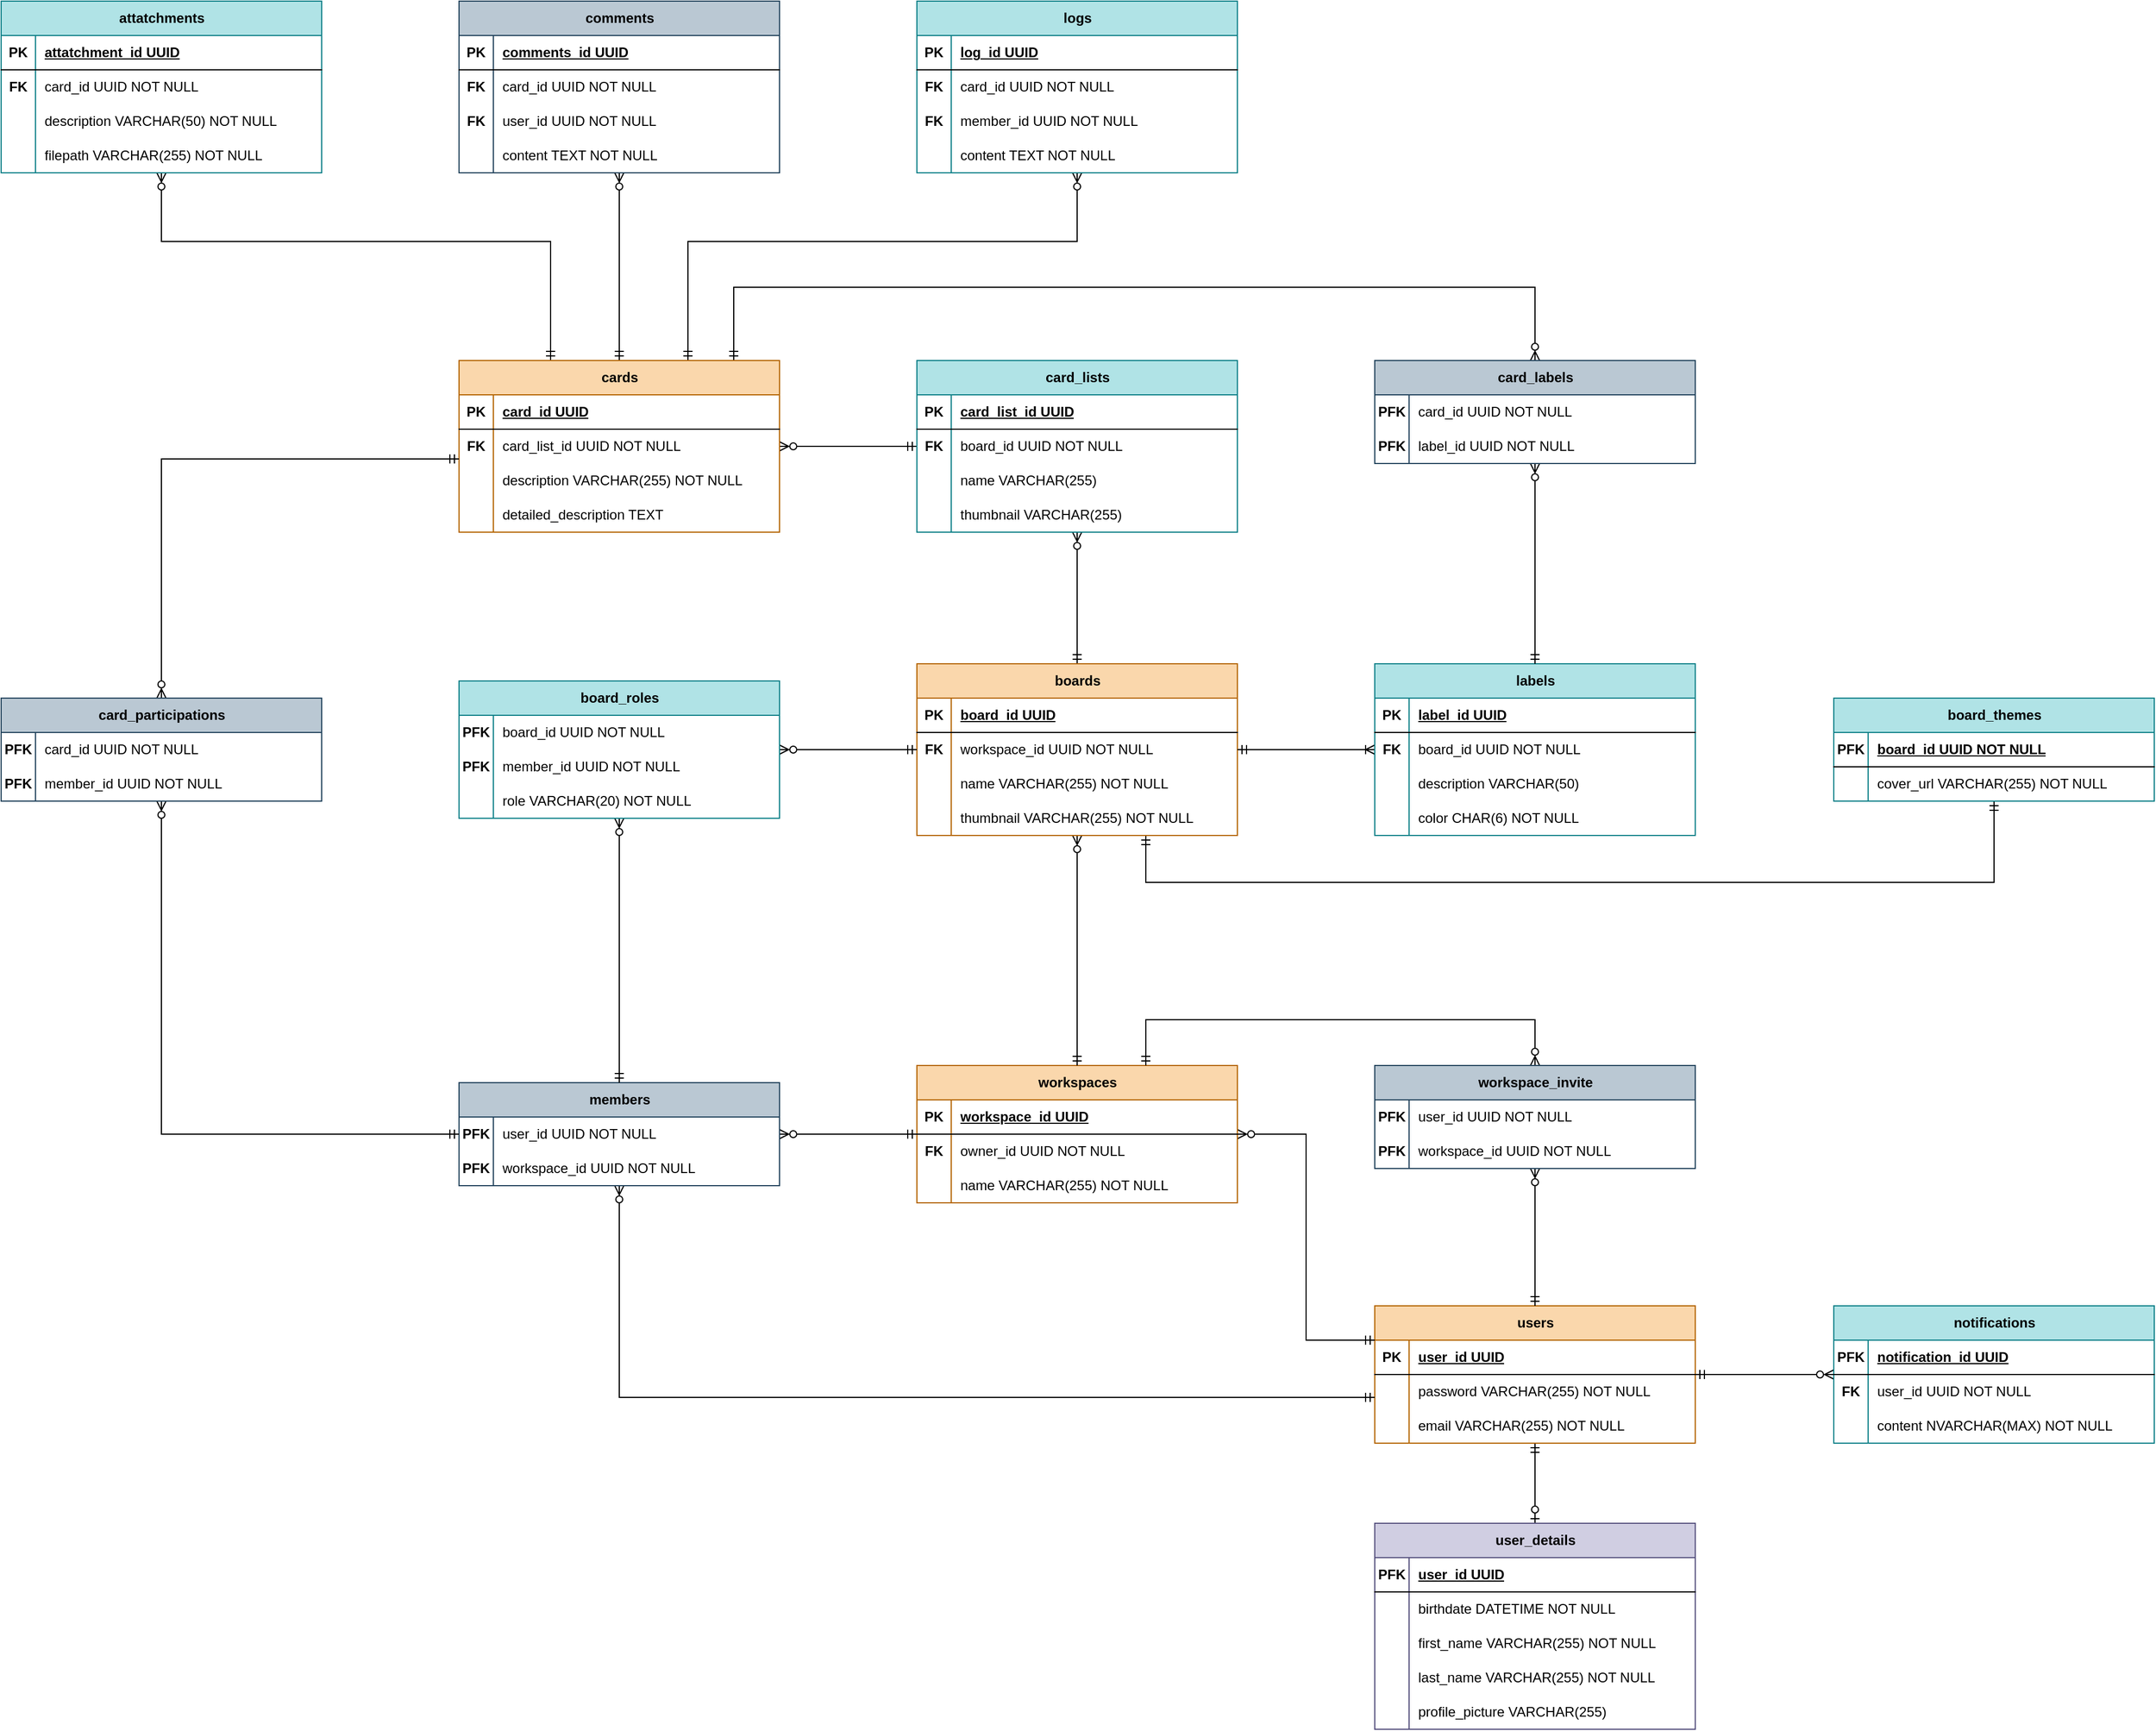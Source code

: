 <mxfile version="24.8.1" pages="2">
  <diagram name="DER" id="4qQz2pnvR6BFiZ3CpXqz">
    <mxGraphModel dx="1085" dy="2153" grid="1" gridSize="10" guides="1" tooltips="1" connect="1" arrows="1" fold="1" page="1" pageScale="1" pageWidth="827" pageHeight="1169" math="0" shadow="0">
      <root>
        <mxCell id="0" />
        <mxCell id="1" parent="0" />
        <mxCell id="gslg73cQBE5u14l12uvA-204" style="edgeStyle=orthogonalEdgeStyle;rounded=0;orthogonalLoop=1;jettySize=auto;html=1;endArrow=ERzeroToOne;endFill=0;startArrow=ERmandOne;startFill=0;" parent="1" source="gslg73cQBE5u14l12uvA-1" target="gslg73cQBE5u14l12uvA-132" edge="1">
          <mxGeometry relative="1" as="geometry">
            <Array as="points">
              <mxPoint x="2220" y="730" />
              <mxPoint x="2220" y="730" />
            </Array>
          </mxGeometry>
        </mxCell>
        <mxCell id="WpAN5OvSZP0fInxpkPX3-17" style="edgeStyle=orthogonalEdgeStyle;rounded=0;orthogonalLoop=1;jettySize=auto;html=1;endArrow=ERzeroToMany;endFill=0;startArrow=ERmandOne;startFill=0;" parent="1" source="gslg73cQBE5u14l12uvA-1" target="WpAN5OvSZP0fInxpkPX3-1" edge="1">
          <mxGeometry relative="1" as="geometry">
            <Array as="points">
              <mxPoint x="2390" y="670" />
              <mxPoint x="2390" y="670" />
            </Array>
          </mxGeometry>
        </mxCell>
        <mxCell id="gslg73cQBE5u14l12uvA-1" value="users" style="shape=table;startSize=30;container=1;collapsible=1;childLayout=tableLayout;fixedRows=1;rowLines=0;fontStyle=1;align=center;resizeLast=1;html=1;fillColor=#fad7ac;strokeColor=#b46504;" parent="1" vertex="1">
          <mxGeometry x="2080" y="610" width="280" height="120" as="geometry" />
        </mxCell>
        <mxCell id="gslg73cQBE5u14l12uvA-2" value="" style="shape=tableRow;horizontal=0;startSize=0;swimlaneHead=0;swimlaneBody=0;fillColor=none;collapsible=0;dropTarget=0;points=[[0,0.5],[1,0.5]];portConstraint=eastwest;top=0;left=0;right=0;bottom=1;" parent="gslg73cQBE5u14l12uvA-1" vertex="1">
          <mxGeometry y="30" width="280" height="30" as="geometry" />
        </mxCell>
        <mxCell id="gslg73cQBE5u14l12uvA-3" value="PK" style="shape=partialRectangle;connectable=0;fillColor=none;top=0;left=0;bottom=0;right=0;fontStyle=1;overflow=hidden;whiteSpace=wrap;html=1;" parent="gslg73cQBE5u14l12uvA-2" vertex="1">
          <mxGeometry width="30" height="30" as="geometry">
            <mxRectangle width="30" height="30" as="alternateBounds" />
          </mxGeometry>
        </mxCell>
        <mxCell id="gslg73cQBE5u14l12uvA-4" value="user_id UUID" style="shape=partialRectangle;connectable=0;fillColor=none;top=0;left=0;bottom=0;right=0;align=left;spacingLeft=6;fontStyle=5;overflow=hidden;whiteSpace=wrap;html=1;" parent="gslg73cQBE5u14l12uvA-2" vertex="1">
          <mxGeometry x="30" width="250" height="30" as="geometry">
            <mxRectangle width="250" height="30" as="alternateBounds" />
          </mxGeometry>
        </mxCell>
        <mxCell id="gslg73cQBE5u14l12uvA-8" value="" style="shape=tableRow;horizontal=0;startSize=0;swimlaneHead=0;swimlaneBody=0;fillColor=none;collapsible=0;dropTarget=0;points=[[0,0.5],[1,0.5]];portConstraint=eastwest;top=0;left=0;right=0;bottom=0;" parent="gslg73cQBE5u14l12uvA-1" vertex="1">
          <mxGeometry y="60" width="280" height="30" as="geometry" />
        </mxCell>
        <mxCell id="gslg73cQBE5u14l12uvA-9" value="" style="shape=partialRectangle;connectable=0;fillColor=none;top=0;left=0;bottom=0;right=0;editable=1;overflow=hidden;whiteSpace=wrap;html=1;" parent="gslg73cQBE5u14l12uvA-8" vertex="1">
          <mxGeometry width="30" height="30" as="geometry">
            <mxRectangle width="30" height="30" as="alternateBounds" />
          </mxGeometry>
        </mxCell>
        <mxCell id="gslg73cQBE5u14l12uvA-10" value="password VARCHAR(255) NOT NULL" style="shape=partialRectangle;connectable=0;fillColor=none;top=0;left=0;bottom=0;right=0;align=left;spacingLeft=6;overflow=hidden;whiteSpace=wrap;html=1;" parent="gslg73cQBE5u14l12uvA-8" vertex="1">
          <mxGeometry x="30" width="250" height="30" as="geometry">
            <mxRectangle width="250" height="30" as="alternateBounds" />
          </mxGeometry>
        </mxCell>
        <mxCell id="gslg73cQBE5u14l12uvA-11" value="" style="shape=tableRow;horizontal=0;startSize=0;swimlaneHead=0;swimlaneBody=0;fillColor=none;collapsible=0;dropTarget=0;points=[[0,0.5],[1,0.5]];portConstraint=eastwest;top=0;left=0;right=0;bottom=0;" parent="gslg73cQBE5u14l12uvA-1" vertex="1">
          <mxGeometry y="90" width="280" height="30" as="geometry" />
        </mxCell>
        <mxCell id="gslg73cQBE5u14l12uvA-12" value="" style="shape=partialRectangle;connectable=0;fillColor=none;top=0;left=0;bottom=0;right=0;editable=1;overflow=hidden;whiteSpace=wrap;html=1;" parent="gslg73cQBE5u14l12uvA-11" vertex="1">
          <mxGeometry width="30" height="30" as="geometry">
            <mxRectangle width="30" height="30" as="alternateBounds" />
          </mxGeometry>
        </mxCell>
        <mxCell id="gslg73cQBE5u14l12uvA-13" value="email VARCHAR(255) NOT NULL" style="shape=partialRectangle;connectable=0;fillColor=none;top=0;left=0;bottom=0;right=0;align=left;spacingLeft=6;overflow=hidden;whiteSpace=wrap;html=1;" parent="gslg73cQBE5u14l12uvA-11" vertex="1">
          <mxGeometry x="30" width="250" height="30" as="geometry">
            <mxRectangle width="250" height="30" as="alternateBounds" />
          </mxGeometry>
        </mxCell>
        <mxCell id="gslg73cQBE5u14l12uvA-132" value="user_details" style="shape=table;startSize=30;container=1;collapsible=1;childLayout=tableLayout;fixedRows=1;rowLines=0;fontStyle=1;align=center;resizeLast=1;html=1;fillColor=#d0cee2;strokeColor=#56517e;" parent="1" vertex="1">
          <mxGeometry x="2080" y="800" width="280" height="180" as="geometry" />
        </mxCell>
        <mxCell id="gslg73cQBE5u14l12uvA-133" value="" style="shape=tableRow;horizontal=0;startSize=0;swimlaneHead=0;swimlaneBody=0;fillColor=none;collapsible=0;dropTarget=0;points=[[0,0.5],[1,0.5]];portConstraint=eastwest;top=0;left=0;right=0;bottom=1;" parent="gslg73cQBE5u14l12uvA-132" vertex="1">
          <mxGeometry y="30" width="280" height="30" as="geometry" />
        </mxCell>
        <mxCell id="gslg73cQBE5u14l12uvA-134" value="PFK" style="shape=partialRectangle;connectable=0;fillColor=none;top=0;left=0;bottom=0;right=0;fontStyle=1;overflow=hidden;whiteSpace=wrap;html=1;" parent="gslg73cQBE5u14l12uvA-133" vertex="1">
          <mxGeometry width="30" height="30" as="geometry">
            <mxRectangle width="30" height="30" as="alternateBounds" />
          </mxGeometry>
        </mxCell>
        <mxCell id="gslg73cQBE5u14l12uvA-135" value="user_id UUID" style="shape=partialRectangle;connectable=0;fillColor=none;top=0;left=0;bottom=0;right=0;align=left;spacingLeft=6;fontStyle=5;overflow=hidden;whiteSpace=wrap;html=1;" parent="gslg73cQBE5u14l12uvA-133" vertex="1">
          <mxGeometry x="30" width="250" height="30" as="geometry">
            <mxRectangle width="250" height="30" as="alternateBounds" />
          </mxGeometry>
        </mxCell>
        <mxCell id="gslg73cQBE5u14l12uvA-139" value="" style="shape=tableRow;horizontal=0;startSize=0;swimlaneHead=0;swimlaneBody=0;fillColor=none;collapsible=0;dropTarget=0;points=[[0,0.5],[1,0.5]];portConstraint=eastwest;top=0;left=0;right=0;bottom=0;" parent="gslg73cQBE5u14l12uvA-132" vertex="1">
          <mxGeometry y="60" width="280" height="30" as="geometry" />
        </mxCell>
        <mxCell id="gslg73cQBE5u14l12uvA-140" value="" style="shape=partialRectangle;connectable=0;fillColor=none;top=0;left=0;bottom=0;right=0;editable=1;overflow=hidden;whiteSpace=wrap;html=1;" parent="gslg73cQBE5u14l12uvA-139" vertex="1">
          <mxGeometry width="30" height="30" as="geometry">
            <mxRectangle width="30" height="30" as="alternateBounds" />
          </mxGeometry>
        </mxCell>
        <mxCell id="gslg73cQBE5u14l12uvA-141" value="birthdate DATETIME NOT NULL" style="shape=partialRectangle;connectable=0;fillColor=none;top=0;left=0;bottom=0;right=0;align=left;spacingLeft=6;overflow=hidden;whiteSpace=wrap;html=1;" parent="gslg73cQBE5u14l12uvA-139" vertex="1">
          <mxGeometry x="30" width="250" height="30" as="geometry">
            <mxRectangle width="250" height="30" as="alternateBounds" />
          </mxGeometry>
        </mxCell>
        <mxCell id="gslg73cQBE5u14l12uvA-151" style="shape=tableRow;horizontal=0;startSize=0;swimlaneHead=0;swimlaneBody=0;fillColor=none;collapsible=0;dropTarget=0;points=[[0,0.5],[1,0.5]];portConstraint=eastwest;top=0;left=0;right=0;bottom=0;" parent="gslg73cQBE5u14l12uvA-132" vertex="1">
          <mxGeometry y="90" width="280" height="30" as="geometry" />
        </mxCell>
        <mxCell id="gslg73cQBE5u14l12uvA-152" style="shape=partialRectangle;connectable=0;fillColor=none;top=0;left=0;bottom=0;right=0;editable=1;overflow=hidden;whiteSpace=wrap;html=1;" parent="gslg73cQBE5u14l12uvA-151" vertex="1">
          <mxGeometry width="30" height="30" as="geometry">
            <mxRectangle width="30" height="30" as="alternateBounds" />
          </mxGeometry>
        </mxCell>
        <mxCell id="gslg73cQBE5u14l12uvA-153" value="first_name VARCHAR(255) NOT NULL" style="shape=partialRectangle;connectable=0;fillColor=none;top=0;left=0;bottom=0;right=0;align=left;spacingLeft=6;overflow=hidden;whiteSpace=wrap;html=1;" parent="gslg73cQBE5u14l12uvA-151" vertex="1">
          <mxGeometry x="30" width="250" height="30" as="geometry">
            <mxRectangle width="250" height="30" as="alternateBounds" />
          </mxGeometry>
        </mxCell>
        <mxCell id="gslg73cQBE5u14l12uvA-154" style="shape=tableRow;horizontal=0;startSize=0;swimlaneHead=0;swimlaneBody=0;fillColor=none;collapsible=0;dropTarget=0;points=[[0,0.5],[1,0.5]];portConstraint=eastwest;top=0;left=0;right=0;bottom=0;" parent="gslg73cQBE5u14l12uvA-132" vertex="1">
          <mxGeometry y="120" width="280" height="30" as="geometry" />
        </mxCell>
        <mxCell id="gslg73cQBE5u14l12uvA-155" style="shape=partialRectangle;connectable=0;fillColor=none;top=0;left=0;bottom=0;right=0;editable=1;overflow=hidden;whiteSpace=wrap;html=1;" parent="gslg73cQBE5u14l12uvA-154" vertex="1">
          <mxGeometry width="30" height="30" as="geometry">
            <mxRectangle width="30" height="30" as="alternateBounds" />
          </mxGeometry>
        </mxCell>
        <mxCell id="gslg73cQBE5u14l12uvA-156" value="last_name VARCHAR(255) NOT NULL" style="shape=partialRectangle;connectable=0;fillColor=none;top=0;left=0;bottom=0;right=0;align=left;spacingLeft=6;overflow=hidden;whiteSpace=wrap;html=1;" parent="gslg73cQBE5u14l12uvA-154" vertex="1">
          <mxGeometry x="30" width="250" height="30" as="geometry">
            <mxRectangle width="250" height="30" as="alternateBounds" />
          </mxGeometry>
        </mxCell>
        <mxCell id="gslg73cQBE5u14l12uvA-160" style="shape=tableRow;horizontal=0;startSize=0;swimlaneHead=0;swimlaneBody=0;fillColor=none;collapsible=0;dropTarget=0;points=[[0,0.5],[1,0.5]];portConstraint=eastwest;top=0;left=0;right=0;bottom=0;" parent="gslg73cQBE5u14l12uvA-132" vertex="1">
          <mxGeometry y="150" width="280" height="30" as="geometry" />
        </mxCell>
        <mxCell id="gslg73cQBE5u14l12uvA-161" style="shape=partialRectangle;connectable=0;fillColor=none;top=0;left=0;bottom=0;right=0;editable=1;overflow=hidden;whiteSpace=wrap;html=1;" parent="gslg73cQBE5u14l12uvA-160" vertex="1">
          <mxGeometry width="30" height="30" as="geometry">
            <mxRectangle width="30" height="30" as="alternateBounds" />
          </mxGeometry>
        </mxCell>
        <mxCell id="gslg73cQBE5u14l12uvA-162" value="profile_picture VARCHAR(255)" style="shape=partialRectangle;connectable=0;fillColor=none;top=0;left=0;bottom=0;right=0;align=left;spacingLeft=6;overflow=hidden;whiteSpace=wrap;html=1;" parent="gslg73cQBE5u14l12uvA-160" vertex="1">
          <mxGeometry x="30" width="250" height="30" as="geometry">
            <mxRectangle width="250" height="30" as="alternateBounds" />
          </mxGeometry>
        </mxCell>
        <mxCell id="QhRXmpHB_YMVTWABadKl-24" style="edgeStyle=orthogonalEdgeStyle;rounded=0;orthogonalLoop=1;jettySize=auto;html=1;endArrow=ERzeroToMany;endFill=0;startArrow=ERmandOne;startFill=0;" parent="1" source="QhRXmpHB_YMVTWABadKl-1" target="QhRXmpHB_YMVTWABadKl-14" edge="1">
          <mxGeometry relative="1" as="geometry" />
        </mxCell>
        <mxCell id="QhRXmpHB_YMVTWABadKl-25" style="edgeStyle=orthogonalEdgeStyle;rounded=0;orthogonalLoop=1;jettySize=auto;html=1;endArrow=ERmandOne;endFill=0;startArrow=ERzeroToMany;startFill=0;" parent="1" source="QhRXmpHB_YMVTWABadKl-1" target="gslg73cQBE5u14l12uvA-1" edge="1">
          <mxGeometry relative="1" as="geometry">
            <Array as="points">
              <mxPoint x="2020" y="460" />
              <mxPoint x="2020" y="640" />
            </Array>
          </mxGeometry>
        </mxCell>
        <mxCell id="QhRXmpHB_YMVTWABadKl-1" value="workspaces" style="shape=table;startSize=30;container=1;collapsible=1;childLayout=tableLayout;fixedRows=1;rowLines=0;fontStyle=1;align=center;resizeLast=1;html=1;fillColor=#fad7ac;strokeColor=#b46504;" parent="1" vertex="1">
          <mxGeometry x="1680" y="400" width="280" height="120" as="geometry" />
        </mxCell>
        <mxCell id="QhRXmpHB_YMVTWABadKl-2" value="" style="shape=tableRow;horizontal=0;startSize=0;swimlaneHead=0;swimlaneBody=0;fillColor=none;collapsible=0;dropTarget=0;points=[[0,0.5],[1,0.5]];portConstraint=eastwest;top=0;left=0;right=0;bottom=1;" parent="QhRXmpHB_YMVTWABadKl-1" vertex="1">
          <mxGeometry y="30" width="280" height="30" as="geometry" />
        </mxCell>
        <mxCell id="QhRXmpHB_YMVTWABadKl-3" value="PK" style="shape=partialRectangle;connectable=0;fillColor=none;top=0;left=0;bottom=0;right=0;fontStyle=1;overflow=hidden;whiteSpace=wrap;html=1;" parent="QhRXmpHB_YMVTWABadKl-2" vertex="1">
          <mxGeometry width="30" height="30" as="geometry">
            <mxRectangle width="30" height="30" as="alternateBounds" />
          </mxGeometry>
        </mxCell>
        <mxCell id="QhRXmpHB_YMVTWABadKl-4" value="&lt;span style=&quot;text-align: center; text-wrap: nowrap;&quot;&gt;workspace&lt;/span&gt;_id UUID" style="shape=partialRectangle;connectable=0;fillColor=none;top=0;left=0;bottom=0;right=0;align=left;spacingLeft=6;fontStyle=5;overflow=hidden;whiteSpace=wrap;html=1;" parent="QhRXmpHB_YMVTWABadKl-2" vertex="1">
          <mxGeometry x="30" width="250" height="30" as="geometry">
            <mxRectangle width="250" height="30" as="alternateBounds" />
          </mxGeometry>
        </mxCell>
        <mxCell id="QhRXmpHB_YMVTWABadKl-11" style="shape=tableRow;horizontal=0;startSize=0;swimlaneHead=0;swimlaneBody=0;fillColor=none;collapsible=0;dropTarget=0;points=[[0,0.5],[1,0.5]];portConstraint=eastwest;top=0;left=0;right=0;bottom=0;" parent="QhRXmpHB_YMVTWABadKl-1" vertex="1">
          <mxGeometry y="60" width="280" height="30" as="geometry" />
        </mxCell>
        <mxCell id="QhRXmpHB_YMVTWABadKl-12" value="&lt;b&gt;FK&lt;/b&gt;" style="shape=partialRectangle;connectable=0;fillColor=none;top=0;left=0;bottom=0;right=0;editable=1;overflow=hidden;whiteSpace=wrap;html=1;" parent="QhRXmpHB_YMVTWABadKl-11" vertex="1">
          <mxGeometry width="30" height="30" as="geometry">
            <mxRectangle width="30" height="30" as="alternateBounds" />
          </mxGeometry>
        </mxCell>
        <mxCell id="QhRXmpHB_YMVTWABadKl-13" value="owner_id&amp;nbsp;UUID NOT NULL" style="shape=partialRectangle;connectable=0;fillColor=none;top=0;left=0;bottom=0;right=0;align=left;spacingLeft=6;overflow=hidden;whiteSpace=wrap;html=1;" parent="QhRXmpHB_YMVTWABadKl-11" vertex="1">
          <mxGeometry x="30" width="250" height="30" as="geometry">
            <mxRectangle width="250" height="30" as="alternateBounds" />
          </mxGeometry>
        </mxCell>
        <mxCell id="QhRXmpHB_YMVTWABadKl-5" value="" style="shape=tableRow;horizontal=0;startSize=0;swimlaneHead=0;swimlaneBody=0;fillColor=none;collapsible=0;dropTarget=0;points=[[0,0.5],[1,0.5]];portConstraint=eastwest;top=0;left=0;right=0;bottom=0;" parent="QhRXmpHB_YMVTWABadKl-1" vertex="1">
          <mxGeometry y="90" width="280" height="30" as="geometry" />
        </mxCell>
        <mxCell id="QhRXmpHB_YMVTWABadKl-6" value="" style="shape=partialRectangle;connectable=0;fillColor=none;top=0;left=0;bottom=0;right=0;editable=1;overflow=hidden;whiteSpace=wrap;html=1;" parent="QhRXmpHB_YMVTWABadKl-5" vertex="1">
          <mxGeometry width="30" height="30" as="geometry">
            <mxRectangle width="30" height="30" as="alternateBounds" />
          </mxGeometry>
        </mxCell>
        <mxCell id="QhRXmpHB_YMVTWABadKl-7" value="name VARCHAR(255) NOT NULL" style="shape=partialRectangle;connectable=0;fillColor=none;top=0;left=0;bottom=0;right=0;align=left;spacingLeft=6;overflow=hidden;whiteSpace=wrap;html=1;" parent="QhRXmpHB_YMVTWABadKl-5" vertex="1">
          <mxGeometry x="30" width="250" height="30" as="geometry">
            <mxRectangle width="250" height="30" as="alternateBounds" />
          </mxGeometry>
        </mxCell>
        <mxCell id="QhRXmpHB_YMVTWABadKl-26" style="edgeStyle=orthogonalEdgeStyle;rounded=0;orthogonalLoop=1;jettySize=auto;html=1;endArrow=ERmandOne;endFill=0;startArrow=ERzeroToMany;startFill=0;" parent="1" source="QhRXmpHB_YMVTWABadKl-14" target="gslg73cQBE5u14l12uvA-1" edge="1">
          <mxGeometry relative="1" as="geometry">
            <Array as="points">
              <mxPoint x="1420" y="690" />
            </Array>
          </mxGeometry>
        </mxCell>
        <mxCell id="QhRXmpHB_YMVTWABadKl-14" value="members" style="shape=table;startSize=30;container=1;collapsible=1;childLayout=tableLayout;fixedRows=1;rowLines=0;fontStyle=1;align=center;resizeLast=1;html=1;fillColor=#bac8d3;strokeColor=#23445d;" parent="1" vertex="1">
          <mxGeometry x="1280" y="415" width="280" height="90" as="geometry" />
        </mxCell>
        <mxCell id="QhRXmpHB_YMVTWABadKl-18" style="shape=tableRow;horizontal=0;startSize=0;swimlaneHead=0;swimlaneBody=0;fillColor=none;collapsible=0;dropTarget=0;points=[[0,0.5],[1,0.5]];portConstraint=eastwest;top=0;left=0;right=0;bottom=0;" parent="QhRXmpHB_YMVTWABadKl-14" vertex="1">
          <mxGeometry y="30" width="280" height="30" as="geometry" />
        </mxCell>
        <mxCell id="QhRXmpHB_YMVTWABadKl-19" value="&lt;b&gt;PFK&lt;/b&gt;" style="shape=partialRectangle;connectable=0;fillColor=none;top=0;left=0;bottom=0;right=0;editable=1;overflow=hidden;whiteSpace=wrap;html=1;" parent="QhRXmpHB_YMVTWABadKl-18" vertex="1">
          <mxGeometry width="30" height="30" as="geometry">
            <mxRectangle width="30" height="30" as="alternateBounds" />
          </mxGeometry>
        </mxCell>
        <mxCell id="QhRXmpHB_YMVTWABadKl-20" value="user_id&amp;nbsp;UUID NOT NULL" style="shape=partialRectangle;connectable=0;fillColor=none;top=0;left=0;bottom=0;right=0;align=left;spacingLeft=6;overflow=hidden;whiteSpace=wrap;html=1;" parent="QhRXmpHB_YMVTWABadKl-18" vertex="1">
          <mxGeometry x="30" width="250" height="30" as="geometry">
            <mxRectangle width="250" height="30" as="alternateBounds" />
          </mxGeometry>
        </mxCell>
        <mxCell id="QhRXmpHB_YMVTWABadKl-21" value="" style="shape=tableRow;horizontal=0;startSize=0;swimlaneHead=0;swimlaneBody=0;fillColor=none;collapsible=0;dropTarget=0;points=[[0,0.5],[1,0.5]];portConstraint=eastwest;top=0;left=0;right=0;bottom=0;" parent="QhRXmpHB_YMVTWABadKl-14" vertex="1">
          <mxGeometry y="60" width="280" height="30" as="geometry" />
        </mxCell>
        <mxCell id="QhRXmpHB_YMVTWABadKl-22" value="&lt;b&gt;PFK&lt;/b&gt;" style="shape=partialRectangle;connectable=0;fillColor=none;top=0;left=0;bottom=0;right=0;editable=1;overflow=hidden;whiteSpace=wrap;html=1;" parent="QhRXmpHB_YMVTWABadKl-21" vertex="1">
          <mxGeometry width="30" height="30" as="geometry">
            <mxRectangle width="30" height="30" as="alternateBounds" />
          </mxGeometry>
        </mxCell>
        <mxCell id="QhRXmpHB_YMVTWABadKl-23" value="workspace_id UUID NOT NULL" style="shape=partialRectangle;connectable=0;fillColor=none;top=0;left=0;bottom=0;right=0;align=left;spacingLeft=6;overflow=hidden;whiteSpace=wrap;html=1;" parent="QhRXmpHB_YMVTWABadKl-21" vertex="1">
          <mxGeometry x="30" width="250" height="30" as="geometry">
            <mxRectangle width="250" height="30" as="alternateBounds" />
          </mxGeometry>
        </mxCell>
        <mxCell id="QhRXmpHB_YMVTWABadKl-82" style="edgeStyle=orthogonalEdgeStyle;rounded=0;orthogonalLoop=1;jettySize=auto;html=1;endArrow=ERzeroToMany;endFill=0;startArrow=ERmandOne;startFill=0;" parent="1" source="QhRXmpHB_YMVTWABadKl-27" target="QhRXmpHB_YMVTWABadKl-72" edge="1">
          <mxGeometry relative="1" as="geometry" />
        </mxCell>
        <mxCell id="jXEAxf1W8cILKdXvq-8E-5" style="edgeStyle=orthogonalEdgeStyle;rounded=0;orthogonalLoop=1;jettySize=auto;html=1;endArrow=ERmandOne;endFill=0;startArrow=ERzeroToMany;startFill=0;" parent="1" source="QhRXmpHB_YMVTWABadKl-27" target="QhRXmpHB_YMVTWABadKl-1" edge="1">
          <mxGeometry relative="1" as="geometry" />
        </mxCell>
        <mxCell id="OSPCg56s3VOBNLUDjQJr-14" style="edgeStyle=orthogonalEdgeStyle;rounded=0;orthogonalLoop=1;jettySize=auto;html=1;endArrow=ERmandOne;endFill=0;startArrow=ERmandOne;startFill=0;" parent="1" source="QhRXmpHB_YMVTWABadKl-27" target="OSPCg56s3VOBNLUDjQJr-1" edge="1">
          <mxGeometry relative="1" as="geometry">
            <Array as="points">
              <mxPoint x="1880" y="240" />
              <mxPoint x="2621" y="240" />
            </Array>
          </mxGeometry>
        </mxCell>
        <mxCell id="QhRXmpHB_YMVTWABadKl-27" value="boards" style="shape=table;startSize=30;container=1;collapsible=1;childLayout=tableLayout;fixedRows=1;rowLines=0;fontStyle=1;align=center;resizeLast=1;html=1;fillColor=#fad7ac;strokeColor=#b46504;" parent="1" vertex="1">
          <mxGeometry x="1680" y="49" width="280" height="150" as="geometry" />
        </mxCell>
        <mxCell id="QhRXmpHB_YMVTWABadKl-28" value="" style="shape=tableRow;horizontal=0;startSize=0;swimlaneHead=0;swimlaneBody=0;fillColor=none;collapsible=0;dropTarget=0;points=[[0,0.5],[1,0.5]];portConstraint=eastwest;top=0;left=0;right=0;bottom=1;" parent="QhRXmpHB_YMVTWABadKl-27" vertex="1">
          <mxGeometry y="30" width="280" height="30" as="geometry" />
        </mxCell>
        <mxCell id="QhRXmpHB_YMVTWABadKl-29" value="PK" style="shape=partialRectangle;connectable=0;fillColor=none;top=0;left=0;bottom=0;right=0;fontStyle=1;overflow=hidden;whiteSpace=wrap;html=1;" parent="QhRXmpHB_YMVTWABadKl-28" vertex="1">
          <mxGeometry width="30" height="30" as="geometry">
            <mxRectangle width="30" height="30" as="alternateBounds" />
          </mxGeometry>
        </mxCell>
        <mxCell id="QhRXmpHB_YMVTWABadKl-30" value="board_id UUID" style="shape=partialRectangle;connectable=0;fillColor=none;top=0;left=0;bottom=0;right=0;align=left;spacingLeft=6;fontStyle=5;overflow=hidden;whiteSpace=wrap;html=1;" parent="QhRXmpHB_YMVTWABadKl-28" vertex="1">
          <mxGeometry x="30" width="250" height="30" as="geometry">
            <mxRectangle width="250" height="30" as="alternateBounds" />
          </mxGeometry>
        </mxCell>
        <mxCell id="jXEAxf1W8cILKdXvq-8E-2" style="shape=tableRow;horizontal=0;startSize=0;swimlaneHead=0;swimlaneBody=0;fillColor=none;collapsible=0;dropTarget=0;points=[[0,0.5],[1,0.5]];portConstraint=eastwest;top=0;left=0;right=0;bottom=0;" parent="QhRXmpHB_YMVTWABadKl-27" vertex="1">
          <mxGeometry y="60" width="280" height="30" as="geometry" />
        </mxCell>
        <mxCell id="jXEAxf1W8cILKdXvq-8E-3" value="&lt;b&gt;FK&lt;/b&gt;" style="shape=partialRectangle;connectable=0;fillColor=none;top=0;left=0;bottom=0;right=0;editable=1;overflow=hidden;whiteSpace=wrap;html=1;" parent="jXEAxf1W8cILKdXvq-8E-2" vertex="1">
          <mxGeometry width="30" height="30" as="geometry">
            <mxRectangle width="30" height="30" as="alternateBounds" />
          </mxGeometry>
        </mxCell>
        <mxCell id="jXEAxf1W8cILKdXvq-8E-4" value="workspace_id UUID NOT NULL" style="shape=partialRectangle;connectable=0;fillColor=none;top=0;left=0;bottom=0;right=0;align=left;spacingLeft=6;overflow=hidden;whiteSpace=wrap;html=1;" parent="jXEAxf1W8cILKdXvq-8E-2" vertex="1">
          <mxGeometry x="30" width="250" height="30" as="geometry">
            <mxRectangle width="250" height="30" as="alternateBounds" />
          </mxGeometry>
        </mxCell>
        <mxCell id="QhRXmpHB_YMVTWABadKl-31" value="" style="shape=tableRow;horizontal=0;startSize=0;swimlaneHead=0;swimlaneBody=0;fillColor=none;collapsible=0;dropTarget=0;points=[[0,0.5],[1,0.5]];portConstraint=eastwest;top=0;left=0;right=0;bottom=0;" parent="QhRXmpHB_YMVTWABadKl-27" vertex="1">
          <mxGeometry y="90" width="280" height="30" as="geometry" />
        </mxCell>
        <mxCell id="QhRXmpHB_YMVTWABadKl-32" value="" style="shape=partialRectangle;connectable=0;fillColor=none;top=0;left=0;bottom=0;right=0;editable=1;overflow=hidden;whiteSpace=wrap;html=1;" parent="QhRXmpHB_YMVTWABadKl-31" vertex="1">
          <mxGeometry width="30" height="30" as="geometry">
            <mxRectangle width="30" height="30" as="alternateBounds" />
          </mxGeometry>
        </mxCell>
        <mxCell id="QhRXmpHB_YMVTWABadKl-33" value="name VARCHAR(255) NOT NULL" style="shape=partialRectangle;connectable=0;fillColor=none;top=0;left=0;bottom=0;right=0;align=left;spacingLeft=6;overflow=hidden;whiteSpace=wrap;html=1;" parent="QhRXmpHB_YMVTWABadKl-31" vertex="1">
          <mxGeometry x="30" width="250" height="30" as="geometry">
            <mxRectangle width="250" height="30" as="alternateBounds" />
          </mxGeometry>
        </mxCell>
        <mxCell id="QhRXmpHB_YMVTWABadKl-34" value="" style="shape=tableRow;horizontal=0;startSize=0;swimlaneHead=0;swimlaneBody=0;fillColor=none;collapsible=0;dropTarget=0;points=[[0,0.5],[1,0.5]];portConstraint=eastwest;top=0;left=0;right=0;bottom=0;" parent="QhRXmpHB_YMVTWABadKl-27" vertex="1">
          <mxGeometry y="120" width="280" height="30" as="geometry" />
        </mxCell>
        <mxCell id="QhRXmpHB_YMVTWABadKl-35" value="" style="shape=partialRectangle;connectable=0;fillColor=none;top=0;left=0;bottom=0;right=0;editable=1;overflow=hidden;whiteSpace=wrap;html=1;" parent="QhRXmpHB_YMVTWABadKl-34" vertex="1">
          <mxGeometry width="30" height="30" as="geometry">
            <mxRectangle width="30" height="30" as="alternateBounds" />
          </mxGeometry>
        </mxCell>
        <mxCell id="QhRXmpHB_YMVTWABadKl-36" value="thumbnail VARCHAR(255) NOT NULL" style="shape=partialRectangle;connectable=0;fillColor=none;top=0;left=0;bottom=0;right=0;align=left;spacingLeft=6;overflow=hidden;whiteSpace=wrap;html=1;" parent="QhRXmpHB_YMVTWABadKl-34" vertex="1">
          <mxGeometry x="30" width="250" height="30" as="geometry">
            <mxRectangle width="250" height="30" as="alternateBounds" />
          </mxGeometry>
        </mxCell>
        <mxCell id="QhRXmpHB_YMVTWABadKl-71" style="edgeStyle=orthogonalEdgeStyle;rounded=0;orthogonalLoop=1;jettySize=auto;html=1;endArrow=ERmandOne;endFill=0;startArrow=ERoneToMany;startFill=0;" parent="1" source="QhRXmpHB_YMVTWABadKl-58" target="QhRXmpHB_YMVTWABadKl-27" edge="1">
          <mxGeometry relative="1" as="geometry" />
        </mxCell>
        <mxCell id="QhRXmpHB_YMVTWABadKl-58" value="labels" style="shape=table;startSize=30;container=1;collapsible=1;childLayout=tableLayout;fixedRows=1;rowLines=0;fontStyle=1;align=center;resizeLast=1;html=1;fillColor=#b0e3e6;strokeColor=#0e8088;" parent="1" vertex="1">
          <mxGeometry x="2080" y="49" width="280" height="150" as="geometry" />
        </mxCell>
        <mxCell id="QhRXmpHB_YMVTWABadKl-59" value="" style="shape=tableRow;horizontal=0;startSize=0;swimlaneHead=0;swimlaneBody=0;fillColor=none;collapsible=0;dropTarget=0;points=[[0,0.5],[1,0.5]];portConstraint=eastwest;top=0;left=0;right=0;bottom=1;" parent="QhRXmpHB_YMVTWABadKl-58" vertex="1">
          <mxGeometry y="30" width="280" height="30" as="geometry" />
        </mxCell>
        <mxCell id="QhRXmpHB_YMVTWABadKl-60" value="PK" style="shape=partialRectangle;connectable=0;fillColor=none;top=0;left=0;bottom=0;right=0;fontStyle=1;overflow=hidden;whiteSpace=wrap;html=1;" parent="QhRXmpHB_YMVTWABadKl-59" vertex="1">
          <mxGeometry width="30" height="30" as="geometry">
            <mxRectangle width="30" height="30" as="alternateBounds" />
          </mxGeometry>
        </mxCell>
        <mxCell id="QhRXmpHB_YMVTWABadKl-61" value="label_id UUID" style="shape=partialRectangle;connectable=0;fillColor=none;top=0;left=0;bottom=0;right=0;align=left;spacingLeft=6;fontStyle=5;overflow=hidden;whiteSpace=wrap;html=1;" parent="QhRXmpHB_YMVTWABadKl-59" vertex="1">
          <mxGeometry x="30" width="250" height="30" as="geometry">
            <mxRectangle width="250" height="30" as="alternateBounds" />
          </mxGeometry>
        </mxCell>
        <mxCell id="QhRXmpHB_YMVTWABadKl-68" style="shape=tableRow;horizontal=0;startSize=0;swimlaneHead=0;swimlaneBody=0;fillColor=none;collapsible=0;dropTarget=0;points=[[0,0.5],[1,0.5]];portConstraint=eastwest;top=0;left=0;right=0;bottom=0;" parent="QhRXmpHB_YMVTWABadKl-58" vertex="1">
          <mxGeometry y="60" width="280" height="30" as="geometry" />
        </mxCell>
        <mxCell id="QhRXmpHB_YMVTWABadKl-69" value="&lt;b&gt;FK&lt;/b&gt;" style="shape=partialRectangle;connectable=0;fillColor=none;top=0;left=0;bottom=0;right=0;editable=1;overflow=hidden;whiteSpace=wrap;html=1;" parent="QhRXmpHB_YMVTWABadKl-68" vertex="1">
          <mxGeometry width="30" height="30" as="geometry">
            <mxRectangle width="30" height="30" as="alternateBounds" />
          </mxGeometry>
        </mxCell>
        <mxCell id="QhRXmpHB_YMVTWABadKl-70" value="board_id UUID NOT NULL" style="shape=partialRectangle;connectable=0;fillColor=none;top=0;left=0;bottom=0;right=0;align=left;spacingLeft=6;overflow=hidden;whiteSpace=wrap;html=1;" parent="QhRXmpHB_YMVTWABadKl-68" vertex="1">
          <mxGeometry x="30" width="250" height="30" as="geometry">
            <mxRectangle width="250" height="30" as="alternateBounds" />
          </mxGeometry>
        </mxCell>
        <mxCell id="QhRXmpHB_YMVTWABadKl-62" value="" style="shape=tableRow;horizontal=0;startSize=0;swimlaneHead=0;swimlaneBody=0;fillColor=none;collapsible=0;dropTarget=0;points=[[0,0.5],[1,0.5]];portConstraint=eastwest;top=0;left=0;right=0;bottom=0;" parent="QhRXmpHB_YMVTWABadKl-58" vertex="1">
          <mxGeometry y="90" width="280" height="30" as="geometry" />
        </mxCell>
        <mxCell id="QhRXmpHB_YMVTWABadKl-63" value="" style="shape=partialRectangle;connectable=0;fillColor=none;top=0;left=0;bottom=0;right=0;editable=1;overflow=hidden;whiteSpace=wrap;html=1;" parent="QhRXmpHB_YMVTWABadKl-62" vertex="1">
          <mxGeometry width="30" height="30" as="geometry">
            <mxRectangle width="30" height="30" as="alternateBounds" />
          </mxGeometry>
        </mxCell>
        <mxCell id="QhRXmpHB_YMVTWABadKl-64" value="description VARCHAR(50)" style="shape=partialRectangle;connectable=0;fillColor=none;top=0;left=0;bottom=0;right=0;align=left;spacingLeft=6;overflow=hidden;whiteSpace=wrap;html=1;" parent="QhRXmpHB_YMVTWABadKl-62" vertex="1">
          <mxGeometry x="30" width="250" height="30" as="geometry">
            <mxRectangle width="250" height="30" as="alternateBounds" />
          </mxGeometry>
        </mxCell>
        <mxCell id="QhRXmpHB_YMVTWABadKl-65" value="" style="shape=tableRow;horizontal=0;startSize=0;swimlaneHead=0;swimlaneBody=0;fillColor=none;collapsible=0;dropTarget=0;points=[[0,0.5],[1,0.5]];portConstraint=eastwest;top=0;left=0;right=0;bottom=0;" parent="QhRXmpHB_YMVTWABadKl-58" vertex="1">
          <mxGeometry y="120" width="280" height="30" as="geometry" />
        </mxCell>
        <mxCell id="QhRXmpHB_YMVTWABadKl-66" value="" style="shape=partialRectangle;connectable=0;fillColor=none;top=0;left=0;bottom=0;right=0;editable=1;overflow=hidden;whiteSpace=wrap;html=1;" parent="QhRXmpHB_YMVTWABadKl-65" vertex="1">
          <mxGeometry width="30" height="30" as="geometry">
            <mxRectangle width="30" height="30" as="alternateBounds" />
          </mxGeometry>
        </mxCell>
        <mxCell id="QhRXmpHB_YMVTWABadKl-67" value="color CHAR(6) NOT NULL" style="shape=partialRectangle;connectable=0;fillColor=none;top=0;left=0;bottom=0;right=0;align=left;spacingLeft=6;overflow=hidden;whiteSpace=wrap;html=1;" parent="QhRXmpHB_YMVTWABadKl-65" vertex="1">
          <mxGeometry x="30" width="250" height="30" as="geometry">
            <mxRectangle width="250" height="30" as="alternateBounds" />
          </mxGeometry>
        </mxCell>
        <mxCell id="QhRXmpHB_YMVTWABadKl-96" style="edgeStyle=orthogonalEdgeStyle;rounded=0;orthogonalLoop=1;jettySize=auto;html=1;endArrow=ERzeroToMany;endFill=0;startArrow=ERmandOne;startFill=0;" parent="1" source="QhRXmpHB_YMVTWABadKl-72" target="QhRXmpHB_YMVTWABadKl-83" edge="1">
          <mxGeometry relative="1" as="geometry" />
        </mxCell>
        <mxCell id="QhRXmpHB_YMVTWABadKl-72" value="card_lists" style="shape=table;startSize=30;container=1;collapsible=1;childLayout=tableLayout;fixedRows=1;rowLines=0;fontStyle=1;align=center;resizeLast=1;html=1;fillColor=#b0e3e6;strokeColor=#0e8088;" parent="1" vertex="1">
          <mxGeometry x="1680" y="-216" width="280" height="150" as="geometry" />
        </mxCell>
        <mxCell id="QhRXmpHB_YMVTWABadKl-73" value="" style="shape=tableRow;horizontal=0;startSize=0;swimlaneHead=0;swimlaneBody=0;fillColor=none;collapsible=0;dropTarget=0;points=[[0,0.5],[1,0.5]];portConstraint=eastwest;top=0;left=0;right=0;bottom=1;" parent="QhRXmpHB_YMVTWABadKl-72" vertex="1">
          <mxGeometry y="30" width="280" height="30" as="geometry" />
        </mxCell>
        <mxCell id="QhRXmpHB_YMVTWABadKl-74" value="PK" style="shape=partialRectangle;connectable=0;fillColor=none;top=0;left=0;bottom=0;right=0;fontStyle=1;overflow=hidden;whiteSpace=wrap;html=1;" parent="QhRXmpHB_YMVTWABadKl-73" vertex="1">
          <mxGeometry width="30" height="30" as="geometry">
            <mxRectangle width="30" height="30" as="alternateBounds" />
          </mxGeometry>
        </mxCell>
        <mxCell id="QhRXmpHB_YMVTWABadKl-75" value="card_list_id UUID" style="shape=partialRectangle;connectable=0;fillColor=none;top=0;left=0;bottom=0;right=0;align=left;spacingLeft=6;fontStyle=5;overflow=hidden;whiteSpace=wrap;html=1;" parent="QhRXmpHB_YMVTWABadKl-73" vertex="1">
          <mxGeometry x="30" width="250" height="30" as="geometry">
            <mxRectangle width="250" height="30" as="alternateBounds" />
          </mxGeometry>
        </mxCell>
        <mxCell id="QhRXmpHB_YMVTWABadKl-93" style="shape=tableRow;horizontal=0;startSize=0;swimlaneHead=0;swimlaneBody=0;fillColor=none;collapsible=0;dropTarget=0;points=[[0,0.5],[1,0.5]];portConstraint=eastwest;top=0;left=0;right=0;bottom=0;" parent="QhRXmpHB_YMVTWABadKl-72" vertex="1">
          <mxGeometry y="60" width="280" height="30" as="geometry" />
        </mxCell>
        <mxCell id="QhRXmpHB_YMVTWABadKl-94" value="&lt;b&gt;FK&lt;/b&gt;" style="shape=partialRectangle;connectable=0;fillColor=none;top=0;left=0;bottom=0;right=0;editable=1;overflow=hidden;whiteSpace=wrap;html=1;" parent="QhRXmpHB_YMVTWABadKl-93" vertex="1">
          <mxGeometry width="30" height="30" as="geometry">
            <mxRectangle width="30" height="30" as="alternateBounds" />
          </mxGeometry>
        </mxCell>
        <mxCell id="QhRXmpHB_YMVTWABadKl-95" value="board_id UUID NOT NULL" style="shape=partialRectangle;connectable=0;fillColor=none;top=0;left=0;bottom=0;right=0;align=left;spacingLeft=6;overflow=hidden;whiteSpace=wrap;html=1;" parent="QhRXmpHB_YMVTWABadKl-93" vertex="1">
          <mxGeometry x="30" width="250" height="30" as="geometry">
            <mxRectangle width="250" height="30" as="alternateBounds" />
          </mxGeometry>
        </mxCell>
        <mxCell id="QhRXmpHB_YMVTWABadKl-76" value="" style="shape=tableRow;horizontal=0;startSize=0;swimlaneHead=0;swimlaneBody=0;fillColor=none;collapsible=0;dropTarget=0;points=[[0,0.5],[1,0.5]];portConstraint=eastwest;top=0;left=0;right=0;bottom=0;" parent="QhRXmpHB_YMVTWABadKl-72" vertex="1">
          <mxGeometry y="90" width="280" height="30" as="geometry" />
        </mxCell>
        <mxCell id="QhRXmpHB_YMVTWABadKl-77" value="" style="shape=partialRectangle;connectable=0;fillColor=none;top=0;left=0;bottom=0;right=0;editable=1;overflow=hidden;whiteSpace=wrap;html=1;" parent="QhRXmpHB_YMVTWABadKl-76" vertex="1">
          <mxGeometry width="30" height="30" as="geometry">
            <mxRectangle width="30" height="30" as="alternateBounds" />
          </mxGeometry>
        </mxCell>
        <mxCell id="QhRXmpHB_YMVTWABadKl-78" value="name VARCHAR(255)" style="shape=partialRectangle;connectable=0;fillColor=none;top=0;left=0;bottom=0;right=0;align=left;spacingLeft=6;overflow=hidden;whiteSpace=wrap;html=1;" parent="QhRXmpHB_YMVTWABadKl-76" vertex="1">
          <mxGeometry x="30" width="250" height="30" as="geometry">
            <mxRectangle width="250" height="30" as="alternateBounds" />
          </mxGeometry>
        </mxCell>
        <mxCell id="QhRXmpHB_YMVTWABadKl-79" value="" style="shape=tableRow;horizontal=0;startSize=0;swimlaneHead=0;swimlaneBody=0;fillColor=none;collapsible=0;dropTarget=0;points=[[0,0.5],[1,0.5]];portConstraint=eastwest;top=0;left=0;right=0;bottom=0;" parent="QhRXmpHB_YMVTWABadKl-72" vertex="1">
          <mxGeometry y="120" width="280" height="30" as="geometry" />
        </mxCell>
        <mxCell id="QhRXmpHB_YMVTWABadKl-80" value="" style="shape=partialRectangle;connectable=0;fillColor=none;top=0;left=0;bottom=0;right=0;editable=1;overflow=hidden;whiteSpace=wrap;html=1;" parent="QhRXmpHB_YMVTWABadKl-79" vertex="1">
          <mxGeometry width="30" height="30" as="geometry">
            <mxRectangle width="30" height="30" as="alternateBounds" />
          </mxGeometry>
        </mxCell>
        <mxCell id="QhRXmpHB_YMVTWABadKl-81" value="thumbnail VARCHAR(255)" style="shape=partialRectangle;connectable=0;fillColor=none;top=0;left=0;bottom=0;right=0;align=left;spacingLeft=6;overflow=hidden;whiteSpace=wrap;html=1;" parent="QhRXmpHB_YMVTWABadKl-79" vertex="1">
          <mxGeometry x="30" width="250" height="30" as="geometry">
            <mxRectangle width="250" height="30" as="alternateBounds" />
          </mxGeometry>
        </mxCell>
        <mxCell id="QhRXmpHB_YMVTWABadKl-129" style="edgeStyle=orthogonalEdgeStyle;rounded=0;orthogonalLoop=1;jettySize=auto;html=1;endArrow=ERzeroToMany;endFill=0;startArrow=ERmandOne;startFill=0;" parent="1" source="QhRXmpHB_YMVTWABadKl-83" target="QhRXmpHB_YMVTWABadKl-116" edge="1">
          <mxGeometry relative="1" as="geometry">
            <Array as="points">
              <mxPoint x="1360" y="-410" />
              <mxPoint x="1360" y="-410" />
            </Array>
          </mxGeometry>
        </mxCell>
        <mxCell id="QhRXmpHB_YMVTWABadKl-155" style="edgeStyle=orthogonalEdgeStyle;rounded=0;orthogonalLoop=1;jettySize=auto;html=1;endArrow=ERzeroToMany;endFill=0;startArrow=ERmandOne;startFill=0;" parent="1" source="QhRXmpHB_YMVTWABadKl-83" target="QhRXmpHB_YMVTWABadKl-142" edge="1">
          <mxGeometry relative="1" as="geometry">
            <Array as="points">
              <mxPoint x="1480" y="-320" />
              <mxPoint x="1820" y="-320" />
            </Array>
          </mxGeometry>
        </mxCell>
        <mxCell id="QhRXmpHB_YMVTWABadKl-174" style="edgeStyle=orthogonalEdgeStyle;rounded=0;orthogonalLoop=1;jettySize=auto;html=1;endArrow=ERzeroToMany;endFill=0;startArrow=ERmandOne;startFill=0;" parent="1" source="QhRXmpHB_YMVTWABadKl-83" target="QhRXmpHB_YMVTWABadKl-161" edge="1">
          <mxGeometry relative="1" as="geometry">
            <Array as="points">
              <mxPoint x="1360" y="-320" />
              <mxPoint x="1020" y="-320" />
            </Array>
          </mxGeometry>
        </mxCell>
        <mxCell id="QhRXmpHB_YMVTWABadKl-188" style="edgeStyle=orthogonalEdgeStyle;rounded=0;orthogonalLoop=1;jettySize=auto;html=1;endArrow=ERzeroToMany;endFill=0;startArrow=ERmandOne;startFill=0;" parent="1" source="QhRXmpHB_YMVTWABadKl-83" target="QhRXmpHB_YMVTWABadKl-175" edge="1">
          <mxGeometry relative="1" as="geometry">
            <Array as="points">
              <mxPoint x="1520" y="-280" />
              <mxPoint x="2220" y="-280" />
            </Array>
          </mxGeometry>
        </mxCell>
        <mxCell id="QhRXmpHB_YMVTWABadKl-83" value="cards" style="shape=table;startSize=30;container=1;collapsible=1;childLayout=tableLayout;fixedRows=1;rowLines=0;fontStyle=1;align=center;resizeLast=1;html=1;fillColor=#fad7ac;strokeColor=#b46504;" parent="1" vertex="1">
          <mxGeometry x="1280" y="-216" width="280" height="150" as="geometry" />
        </mxCell>
        <mxCell id="QhRXmpHB_YMVTWABadKl-84" value="" style="shape=tableRow;horizontal=0;startSize=0;swimlaneHead=0;swimlaneBody=0;fillColor=none;collapsible=0;dropTarget=0;points=[[0,0.5],[1,0.5]];portConstraint=eastwest;top=0;left=0;right=0;bottom=1;" parent="QhRXmpHB_YMVTWABadKl-83" vertex="1">
          <mxGeometry y="30" width="280" height="30" as="geometry" />
        </mxCell>
        <mxCell id="QhRXmpHB_YMVTWABadKl-85" value="PK" style="shape=partialRectangle;connectable=0;fillColor=none;top=0;left=0;bottom=0;right=0;fontStyle=1;overflow=hidden;whiteSpace=wrap;html=1;" parent="QhRXmpHB_YMVTWABadKl-84" vertex="1">
          <mxGeometry width="30" height="30" as="geometry">
            <mxRectangle width="30" height="30" as="alternateBounds" />
          </mxGeometry>
        </mxCell>
        <mxCell id="QhRXmpHB_YMVTWABadKl-86" value="card_id UUID" style="shape=partialRectangle;connectable=0;fillColor=none;top=0;left=0;bottom=0;right=0;align=left;spacingLeft=6;fontStyle=5;overflow=hidden;whiteSpace=wrap;html=1;" parent="QhRXmpHB_YMVTWABadKl-84" vertex="1">
          <mxGeometry x="30" width="250" height="30" as="geometry">
            <mxRectangle width="250" height="30" as="alternateBounds" />
          </mxGeometry>
        </mxCell>
        <mxCell id="QhRXmpHB_YMVTWABadKl-97" style="shape=tableRow;horizontal=0;startSize=0;swimlaneHead=0;swimlaneBody=0;fillColor=none;collapsible=0;dropTarget=0;points=[[0,0.5],[1,0.5]];portConstraint=eastwest;top=0;left=0;right=0;bottom=0;" parent="QhRXmpHB_YMVTWABadKl-83" vertex="1">
          <mxGeometry y="60" width="280" height="30" as="geometry" />
        </mxCell>
        <mxCell id="QhRXmpHB_YMVTWABadKl-98" value="&lt;b&gt;FK&lt;/b&gt;" style="shape=partialRectangle;connectable=0;fillColor=none;top=0;left=0;bottom=0;right=0;editable=1;overflow=hidden;whiteSpace=wrap;html=1;" parent="QhRXmpHB_YMVTWABadKl-97" vertex="1">
          <mxGeometry width="30" height="30" as="geometry">
            <mxRectangle width="30" height="30" as="alternateBounds" />
          </mxGeometry>
        </mxCell>
        <mxCell id="QhRXmpHB_YMVTWABadKl-99" value="card_list_id UUID NOT NULL" style="shape=partialRectangle;connectable=0;fillColor=none;top=0;left=0;bottom=0;right=0;align=left;spacingLeft=6;overflow=hidden;whiteSpace=wrap;html=1;" parent="QhRXmpHB_YMVTWABadKl-97" vertex="1">
          <mxGeometry x="30" width="250" height="30" as="geometry">
            <mxRectangle width="250" height="30" as="alternateBounds" />
          </mxGeometry>
        </mxCell>
        <mxCell id="QhRXmpHB_YMVTWABadKl-87" value="" style="shape=tableRow;horizontal=0;startSize=0;swimlaneHead=0;swimlaneBody=0;fillColor=none;collapsible=0;dropTarget=0;points=[[0,0.5],[1,0.5]];portConstraint=eastwest;top=0;left=0;right=0;bottom=0;" parent="QhRXmpHB_YMVTWABadKl-83" vertex="1">
          <mxGeometry y="90" width="280" height="30" as="geometry" />
        </mxCell>
        <mxCell id="QhRXmpHB_YMVTWABadKl-88" value="" style="shape=partialRectangle;connectable=0;fillColor=none;top=0;left=0;bottom=0;right=0;editable=1;overflow=hidden;whiteSpace=wrap;html=1;" parent="QhRXmpHB_YMVTWABadKl-87" vertex="1">
          <mxGeometry width="30" height="30" as="geometry">
            <mxRectangle width="30" height="30" as="alternateBounds" />
          </mxGeometry>
        </mxCell>
        <mxCell id="QhRXmpHB_YMVTWABadKl-89" value="description VARCHAR(255) NOT NULL" style="shape=partialRectangle;connectable=0;fillColor=none;top=0;left=0;bottom=0;right=0;align=left;spacingLeft=6;overflow=hidden;whiteSpace=wrap;html=1;" parent="QhRXmpHB_YMVTWABadKl-87" vertex="1">
          <mxGeometry x="30" width="250" height="30" as="geometry">
            <mxRectangle width="250" height="30" as="alternateBounds" />
          </mxGeometry>
        </mxCell>
        <mxCell id="QhRXmpHB_YMVTWABadKl-90" value="" style="shape=tableRow;horizontal=0;startSize=0;swimlaneHead=0;swimlaneBody=0;fillColor=none;collapsible=0;dropTarget=0;points=[[0,0.5],[1,0.5]];portConstraint=eastwest;top=0;left=0;right=0;bottom=0;" parent="QhRXmpHB_YMVTWABadKl-83" vertex="1">
          <mxGeometry y="120" width="280" height="30" as="geometry" />
        </mxCell>
        <mxCell id="QhRXmpHB_YMVTWABadKl-91" value="" style="shape=partialRectangle;connectable=0;fillColor=none;top=0;left=0;bottom=0;right=0;editable=1;overflow=hidden;whiteSpace=wrap;html=1;" parent="QhRXmpHB_YMVTWABadKl-90" vertex="1">
          <mxGeometry width="30" height="30" as="geometry">
            <mxRectangle width="30" height="30" as="alternateBounds" />
          </mxGeometry>
        </mxCell>
        <mxCell id="QhRXmpHB_YMVTWABadKl-92" value="detailed_description TEXT" style="shape=partialRectangle;connectable=0;fillColor=none;top=0;left=0;bottom=0;right=0;align=left;spacingLeft=6;overflow=hidden;whiteSpace=wrap;html=1;" parent="QhRXmpHB_YMVTWABadKl-90" vertex="1">
          <mxGeometry x="30" width="250" height="30" as="geometry">
            <mxRectangle width="250" height="30" as="alternateBounds" />
          </mxGeometry>
        </mxCell>
        <mxCell id="QhRXmpHB_YMVTWABadKl-114" style="edgeStyle=orthogonalEdgeStyle;rounded=0;orthogonalLoop=1;jettySize=auto;html=1;endArrow=ERmandOne;endFill=0;startArrow=ERzeroToMany;startFill=0;" parent="1" source="QhRXmpHB_YMVTWABadKl-101" target="QhRXmpHB_YMVTWABadKl-83" edge="1">
          <mxGeometry relative="1" as="geometry">
            <Array as="points">
              <mxPoint x="1020" y="-130" />
            </Array>
          </mxGeometry>
        </mxCell>
        <mxCell id="jXEAxf1W8cILKdXvq-8E-6" style="edgeStyle=orthogonalEdgeStyle;rounded=0;orthogonalLoop=1;jettySize=auto;html=1;endArrow=ERmandOne;endFill=0;startArrow=ERzeroToMany;startFill=0;" parent="1" source="QhRXmpHB_YMVTWABadKl-101" target="QhRXmpHB_YMVTWABadKl-14" edge="1">
          <mxGeometry relative="1" as="geometry">
            <Array as="points">
              <mxPoint x="1020" y="460" />
            </Array>
          </mxGeometry>
        </mxCell>
        <mxCell id="QhRXmpHB_YMVTWABadKl-101" value="card_participations" style="shape=table;startSize=30;container=1;collapsible=1;childLayout=tableLayout;fixedRows=1;rowLines=0;fontStyle=1;align=center;resizeLast=1;html=1;fillColor=#bac8d3;strokeColor=#23445d;" parent="1" vertex="1">
          <mxGeometry x="880" y="79" width="280" height="90" as="geometry" />
        </mxCell>
        <mxCell id="QhRXmpHB_YMVTWABadKl-108" value="" style="shape=tableRow;horizontal=0;startSize=0;swimlaneHead=0;swimlaneBody=0;fillColor=none;collapsible=0;dropTarget=0;points=[[0,0.5],[1,0.5]];portConstraint=eastwest;top=0;left=0;right=0;bottom=0;" parent="QhRXmpHB_YMVTWABadKl-101" vertex="1">
          <mxGeometry y="30" width="280" height="30" as="geometry" />
        </mxCell>
        <mxCell id="QhRXmpHB_YMVTWABadKl-109" value="&lt;b&gt;PFK&lt;/b&gt;" style="shape=partialRectangle;connectable=0;fillColor=none;top=0;left=0;bottom=0;right=0;editable=1;overflow=hidden;whiteSpace=wrap;html=1;" parent="QhRXmpHB_YMVTWABadKl-108" vertex="1">
          <mxGeometry width="30" height="30" as="geometry">
            <mxRectangle width="30" height="30" as="alternateBounds" />
          </mxGeometry>
        </mxCell>
        <mxCell id="QhRXmpHB_YMVTWABadKl-110" value="card_id UUID NOT NULL" style="shape=partialRectangle;connectable=0;fillColor=none;top=0;left=0;bottom=0;right=0;align=left;spacingLeft=6;overflow=hidden;whiteSpace=wrap;html=1;" parent="QhRXmpHB_YMVTWABadKl-108" vertex="1">
          <mxGeometry x="30" width="250" height="30" as="geometry">
            <mxRectangle width="250" height="30" as="alternateBounds" />
          </mxGeometry>
        </mxCell>
        <mxCell id="QhRXmpHB_YMVTWABadKl-105" style="shape=tableRow;horizontal=0;startSize=0;swimlaneHead=0;swimlaneBody=0;fillColor=none;collapsible=0;dropTarget=0;points=[[0,0.5],[1,0.5]];portConstraint=eastwest;top=0;left=0;right=0;bottom=0;" parent="QhRXmpHB_YMVTWABadKl-101" vertex="1">
          <mxGeometry y="60" width="280" height="30" as="geometry" />
        </mxCell>
        <mxCell id="QhRXmpHB_YMVTWABadKl-106" value="&lt;b&gt;PFK&lt;/b&gt;" style="shape=partialRectangle;connectable=0;fillColor=none;top=0;left=0;bottom=0;right=0;editable=1;overflow=hidden;whiteSpace=wrap;html=1;" parent="QhRXmpHB_YMVTWABadKl-105" vertex="1">
          <mxGeometry width="30" height="30" as="geometry">
            <mxRectangle width="30" height="30" as="alternateBounds" />
          </mxGeometry>
        </mxCell>
        <mxCell id="QhRXmpHB_YMVTWABadKl-107" value="member_id UUID NOT NULL" style="shape=partialRectangle;connectable=0;fillColor=none;top=0;left=0;bottom=0;right=0;align=left;spacingLeft=6;overflow=hidden;whiteSpace=wrap;html=1;" parent="QhRXmpHB_YMVTWABadKl-105" vertex="1">
          <mxGeometry x="30" width="250" height="30" as="geometry">
            <mxRectangle width="250" height="30" as="alternateBounds" />
          </mxGeometry>
        </mxCell>
        <mxCell id="QhRXmpHB_YMVTWABadKl-116" value="comments" style="shape=table;startSize=30;container=1;collapsible=1;childLayout=tableLayout;fixedRows=1;rowLines=0;fontStyle=1;align=center;resizeLast=1;html=1;fillColor=#bac8d3;strokeColor=#23445d;" parent="1" vertex="1">
          <mxGeometry x="1280" y="-530" width="280" height="150" as="geometry" />
        </mxCell>
        <mxCell id="QhRXmpHB_YMVTWABadKl-117" value="" style="shape=tableRow;horizontal=0;startSize=0;swimlaneHead=0;swimlaneBody=0;fillColor=none;collapsible=0;dropTarget=0;points=[[0,0.5],[1,0.5]];portConstraint=eastwest;top=0;left=0;right=0;bottom=1;" parent="QhRXmpHB_YMVTWABadKl-116" vertex="1">
          <mxGeometry y="30" width="280" height="30" as="geometry" />
        </mxCell>
        <mxCell id="QhRXmpHB_YMVTWABadKl-118" value="PK" style="shape=partialRectangle;connectable=0;fillColor=none;top=0;left=0;bottom=0;right=0;fontStyle=1;overflow=hidden;whiteSpace=wrap;html=1;" parent="QhRXmpHB_YMVTWABadKl-117" vertex="1">
          <mxGeometry width="30" height="30" as="geometry">
            <mxRectangle width="30" height="30" as="alternateBounds" />
          </mxGeometry>
        </mxCell>
        <mxCell id="QhRXmpHB_YMVTWABadKl-119" value="comments_id UUID" style="shape=partialRectangle;connectable=0;fillColor=none;top=0;left=0;bottom=0;right=0;align=left;spacingLeft=6;fontStyle=5;overflow=hidden;whiteSpace=wrap;html=1;" parent="QhRXmpHB_YMVTWABadKl-117" vertex="1">
          <mxGeometry x="30" width="250" height="30" as="geometry">
            <mxRectangle width="250" height="30" as="alternateBounds" />
          </mxGeometry>
        </mxCell>
        <mxCell id="QhRXmpHB_YMVTWABadKl-120" style="shape=tableRow;horizontal=0;startSize=0;swimlaneHead=0;swimlaneBody=0;fillColor=none;collapsible=0;dropTarget=0;points=[[0,0.5],[1,0.5]];portConstraint=eastwest;top=0;left=0;right=0;bottom=0;" parent="QhRXmpHB_YMVTWABadKl-116" vertex="1">
          <mxGeometry y="60" width="280" height="30" as="geometry" />
        </mxCell>
        <mxCell id="QhRXmpHB_YMVTWABadKl-121" value="&lt;b&gt;FK&lt;/b&gt;" style="shape=partialRectangle;connectable=0;fillColor=none;top=0;left=0;bottom=0;right=0;editable=1;overflow=hidden;whiteSpace=wrap;html=1;" parent="QhRXmpHB_YMVTWABadKl-120" vertex="1">
          <mxGeometry width="30" height="30" as="geometry">
            <mxRectangle width="30" height="30" as="alternateBounds" />
          </mxGeometry>
        </mxCell>
        <mxCell id="QhRXmpHB_YMVTWABadKl-122" value="card&lt;span style=&quot;background-color: initial;&quot;&gt;_id UUID NOT NULL&lt;/span&gt;" style="shape=partialRectangle;connectable=0;fillColor=none;top=0;left=0;bottom=0;right=0;align=left;spacingLeft=6;overflow=hidden;whiteSpace=wrap;html=1;" parent="QhRXmpHB_YMVTWABadKl-120" vertex="1">
          <mxGeometry x="30" width="250" height="30" as="geometry">
            <mxRectangle width="250" height="30" as="alternateBounds" />
          </mxGeometry>
        </mxCell>
        <mxCell id="QhRXmpHB_YMVTWABadKl-152" style="shape=tableRow;horizontal=0;startSize=0;swimlaneHead=0;swimlaneBody=0;fillColor=none;collapsible=0;dropTarget=0;points=[[0,0.5],[1,0.5]];portConstraint=eastwest;top=0;left=0;right=0;bottom=0;" parent="QhRXmpHB_YMVTWABadKl-116" vertex="1">
          <mxGeometry y="90" width="280" height="30" as="geometry" />
        </mxCell>
        <mxCell id="QhRXmpHB_YMVTWABadKl-153" value="&lt;b&gt;FK&lt;/b&gt;" style="shape=partialRectangle;connectable=0;fillColor=none;top=0;left=0;bottom=0;right=0;editable=1;overflow=hidden;whiteSpace=wrap;html=1;" parent="QhRXmpHB_YMVTWABadKl-152" vertex="1">
          <mxGeometry width="30" height="30" as="geometry">
            <mxRectangle width="30" height="30" as="alternateBounds" />
          </mxGeometry>
        </mxCell>
        <mxCell id="QhRXmpHB_YMVTWABadKl-154" value="user_id UUID NOT NULL" style="shape=partialRectangle;connectable=0;fillColor=none;top=0;left=0;bottom=0;right=0;align=left;spacingLeft=6;overflow=hidden;whiteSpace=wrap;html=1;" parent="QhRXmpHB_YMVTWABadKl-152" vertex="1">
          <mxGeometry x="30" width="250" height="30" as="geometry">
            <mxRectangle width="250" height="30" as="alternateBounds" />
          </mxGeometry>
        </mxCell>
        <mxCell id="QhRXmpHB_YMVTWABadKl-123" value="" style="shape=tableRow;horizontal=0;startSize=0;swimlaneHead=0;swimlaneBody=0;fillColor=none;collapsible=0;dropTarget=0;points=[[0,0.5],[1,0.5]];portConstraint=eastwest;top=0;left=0;right=0;bottom=0;" parent="QhRXmpHB_YMVTWABadKl-116" vertex="1">
          <mxGeometry y="120" width="280" height="30" as="geometry" />
        </mxCell>
        <mxCell id="QhRXmpHB_YMVTWABadKl-124" value="" style="shape=partialRectangle;connectable=0;fillColor=none;top=0;left=0;bottom=0;right=0;editable=1;overflow=hidden;whiteSpace=wrap;html=1;" parent="QhRXmpHB_YMVTWABadKl-123" vertex="1">
          <mxGeometry width="30" height="30" as="geometry">
            <mxRectangle width="30" height="30" as="alternateBounds" />
          </mxGeometry>
        </mxCell>
        <mxCell id="QhRXmpHB_YMVTWABadKl-125" value="content TEXT NOT NULL" style="shape=partialRectangle;connectable=0;fillColor=none;top=0;left=0;bottom=0;right=0;align=left;spacingLeft=6;overflow=hidden;whiteSpace=wrap;html=1;" parent="QhRXmpHB_YMVTWABadKl-123" vertex="1">
          <mxGeometry x="30" width="250" height="30" as="geometry">
            <mxRectangle width="250" height="30" as="alternateBounds" />
          </mxGeometry>
        </mxCell>
        <mxCell id="QhRXmpHB_YMVTWABadKl-142" value="logs" style="shape=table;startSize=30;container=1;collapsible=1;childLayout=tableLayout;fixedRows=1;rowLines=0;fontStyle=1;align=center;resizeLast=1;html=1;fillColor=#b0e3e6;strokeColor=#0e8088;" parent="1" vertex="1">
          <mxGeometry x="1680" y="-530" width="280" height="150" as="geometry" />
        </mxCell>
        <mxCell id="QhRXmpHB_YMVTWABadKl-143" value="" style="shape=tableRow;horizontal=0;startSize=0;swimlaneHead=0;swimlaneBody=0;fillColor=none;collapsible=0;dropTarget=0;points=[[0,0.5],[1,0.5]];portConstraint=eastwest;top=0;left=0;right=0;bottom=1;" parent="QhRXmpHB_YMVTWABadKl-142" vertex="1">
          <mxGeometry y="30" width="280" height="30" as="geometry" />
        </mxCell>
        <mxCell id="QhRXmpHB_YMVTWABadKl-144" value="PK" style="shape=partialRectangle;connectable=0;fillColor=none;top=0;left=0;bottom=0;right=0;fontStyle=1;overflow=hidden;whiteSpace=wrap;html=1;" parent="QhRXmpHB_YMVTWABadKl-143" vertex="1">
          <mxGeometry width="30" height="30" as="geometry">
            <mxRectangle width="30" height="30" as="alternateBounds" />
          </mxGeometry>
        </mxCell>
        <mxCell id="QhRXmpHB_YMVTWABadKl-145" value="log_id UUID" style="shape=partialRectangle;connectable=0;fillColor=none;top=0;left=0;bottom=0;right=0;align=left;spacingLeft=6;fontStyle=5;overflow=hidden;whiteSpace=wrap;html=1;" parent="QhRXmpHB_YMVTWABadKl-143" vertex="1">
          <mxGeometry x="30" width="250" height="30" as="geometry">
            <mxRectangle width="250" height="30" as="alternateBounds" />
          </mxGeometry>
        </mxCell>
        <mxCell id="QhRXmpHB_YMVTWABadKl-146" style="shape=tableRow;horizontal=0;startSize=0;swimlaneHead=0;swimlaneBody=0;fillColor=none;collapsible=0;dropTarget=0;points=[[0,0.5],[1,0.5]];portConstraint=eastwest;top=0;left=0;right=0;bottom=0;" parent="QhRXmpHB_YMVTWABadKl-142" vertex="1">
          <mxGeometry y="60" width="280" height="30" as="geometry" />
        </mxCell>
        <mxCell id="QhRXmpHB_YMVTWABadKl-147" value="&lt;b&gt;FK&lt;/b&gt;" style="shape=partialRectangle;connectable=0;fillColor=none;top=0;left=0;bottom=0;right=0;editable=1;overflow=hidden;whiteSpace=wrap;html=1;" parent="QhRXmpHB_YMVTWABadKl-146" vertex="1">
          <mxGeometry width="30" height="30" as="geometry">
            <mxRectangle width="30" height="30" as="alternateBounds" />
          </mxGeometry>
        </mxCell>
        <mxCell id="QhRXmpHB_YMVTWABadKl-148" value="card&lt;span style=&quot;background-color: initial;&quot;&gt;_id UUID NOT NULL&lt;/span&gt;" style="shape=partialRectangle;connectable=0;fillColor=none;top=0;left=0;bottom=0;right=0;align=left;spacingLeft=6;overflow=hidden;whiteSpace=wrap;html=1;" parent="QhRXmpHB_YMVTWABadKl-146" vertex="1">
          <mxGeometry x="30" width="250" height="30" as="geometry">
            <mxRectangle width="250" height="30" as="alternateBounds" />
          </mxGeometry>
        </mxCell>
        <mxCell id="QhRXmpHB_YMVTWABadKl-158" style="shape=tableRow;horizontal=0;startSize=0;swimlaneHead=0;swimlaneBody=0;fillColor=none;collapsible=0;dropTarget=0;points=[[0,0.5],[1,0.5]];portConstraint=eastwest;top=0;left=0;right=0;bottom=0;" parent="QhRXmpHB_YMVTWABadKl-142" vertex="1">
          <mxGeometry y="90" width="280" height="30" as="geometry" />
        </mxCell>
        <mxCell id="QhRXmpHB_YMVTWABadKl-159" value="&lt;b&gt;FK&lt;/b&gt;" style="shape=partialRectangle;connectable=0;fillColor=none;top=0;left=0;bottom=0;right=0;editable=1;overflow=hidden;whiteSpace=wrap;html=1;" parent="QhRXmpHB_YMVTWABadKl-158" vertex="1">
          <mxGeometry width="30" height="30" as="geometry">
            <mxRectangle width="30" height="30" as="alternateBounds" />
          </mxGeometry>
        </mxCell>
        <mxCell id="QhRXmpHB_YMVTWABadKl-160" value="member_id UUID NOT NULL" style="shape=partialRectangle;connectable=0;fillColor=none;top=0;left=0;bottom=0;right=0;align=left;spacingLeft=6;overflow=hidden;whiteSpace=wrap;html=1;" parent="QhRXmpHB_YMVTWABadKl-158" vertex="1">
          <mxGeometry x="30" width="250" height="30" as="geometry">
            <mxRectangle width="250" height="30" as="alternateBounds" />
          </mxGeometry>
        </mxCell>
        <mxCell id="QhRXmpHB_YMVTWABadKl-149" value="" style="shape=tableRow;horizontal=0;startSize=0;swimlaneHead=0;swimlaneBody=0;fillColor=none;collapsible=0;dropTarget=0;points=[[0,0.5],[1,0.5]];portConstraint=eastwest;top=0;left=0;right=0;bottom=0;" parent="QhRXmpHB_YMVTWABadKl-142" vertex="1">
          <mxGeometry y="120" width="280" height="30" as="geometry" />
        </mxCell>
        <mxCell id="QhRXmpHB_YMVTWABadKl-150" value="" style="shape=partialRectangle;connectable=0;fillColor=none;top=0;left=0;bottom=0;right=0;editable=1;overflow=hidden;whiteSpace=wrap;html=1;" parent="QhRXmpHB_YMVTWABadKl-149" vertex="1">
          <mxGeometry width="30" height="30" as="geometry">
            <mxRectangle width="30" height="30" as="alternateBounds" />
          </mxGeometry>
        </mxCell>
        <mxCell id="QhRXmpHB_YMVTWABadKl-151" value="content TEXT NOT NULL" style="shape=partialRectangle;connectable=0;fillColor=none;top=0;left=0;bottom=0;right=0;align=left;spacingLeft=6;overflow=hidden;whiteSpace=wrap;html=1;" parent="QhRXmpHB_YMVTWABadKl-149" vertex="1">
          <mxGeometry x="30" width="250" height="30" as="geometry">
            <mxRectangle width="250" height="30" as="alternateBounds" />
          </mxGeometry>
        </mxCell>
        <mxCell id="QhRXmpHB_YMVTWABadKl-161" value="attatchments" style="shape=table;startSize=30;container=1;collapsible=1;childLayout=tableLayout;fixedRows=1;rowLines=0;fontStyle=1;align=center;resizeLast=1;html=1;fillColor=#b0e3e6;strokeColor=#0e8088;" parent="1" vertex="1">
          <mxGeometry x="880" y="-530" width="280" height="150" as="geometry" />
        </mxCell>
        <mxCell id="QhRXmpHB_YMVTWABadKl-162" value="" style="shape=tableRow;horizontal=0;startSize=0;swimlaneHead=0;swimlaneBody=0;fillColor=none;collapsible=0;dropTarget=0;points=[[0,0.5],[1,0.5]];portConstraint=eastwest;top=0;left=0;right=0;bottom=1;" parent="QhRXmpHB_YMVTWABadKl-161" vertex="1">
          <mxGeometry y="30" width="280" height="30" as="geometry" />
        </mxCell>
        <mxCell id="QhRXmpHB_YMVTWABadKl-163" value="PK" style="shape=partialRectangle;connectable=0;fillColor=none;top=0;left=0;bottom=0;right=0;fontStyle=1;overflow=hidden;whiteSpace=wrap;html=1;" parent="QhRXmpHB_YMVTWABadKl-162" vertex="1">
          <mxGeometry width="30" height="30" as="geometry">
            <mxRectangle width="30" height="30" as="alternateBounds" />
          </mxGeometry>
        </mxCell>
        <mxCell id="QhRXmpHB_YMVTWABadKl-164" value="&lt;span style=&quot;text-align: center; text-wrap: nowrap;&quot;&gt;attatchment&lt;/span&gt;_id UUID" style="shape=partialRectangle;connectable=0;fillColor=none;top=0;left=0;bottom=0;right=0;align=left;spacingLeft=6;fontStyle=5;overflow=hidden;whiteSpace=wrap;html=1;" parent="QhRXmpHB_YMVTWABadKl-162" vertex="1">
          <mxGeometry x="30" width="250" height="30" as="geometry">
            <mxRectangle width="250" height="30" as="alternateBounds" />
          </mxGeometry>
        </mxCell>
        <mxCell id="QhRXmpHB_YMVTWABadKl-165" style="shape=tableRow;horizontal=0;startSize=0;swimlaneHead=0;swimlaneBody=0;fillColor=none;collapsible=0;dropTarget=0;points=[[0,0.5],[1,0.5]];portConstraint=eastwest;top=0;left=0;right=0;bottom=0;" parent="QhRXmpHB_YMVTWABadKl-161" vertex="1">
          <mxGeometry y="60" width="280" height="30" as="geometry" />
        </mxCell>
        <mxCell id="QhRXmpHB_YMVTWABadKl-166" value="&lt;b&gt;FK&lt;/b&gt;" style="shape=partialRectangle;connectable=0;fillColor=none;top=0;left=0;bottom=0;right=0;editable=1;overflow=hidden;whiteSpace=wrap;html=1;" parent="QhRXmpHB_YMVTWABadKl-165" vertex="1">
          <mxGeometry width="30" height="30" as="geometry">
            <mxRectangle width="30" height="30" as="alternateBounds" />
          </mxGeometry>
        </mxCell>
        <mxCell id="QhRXmpHB_YMVTWABadKl-167" value="card&lt;span style=&quot;background-color: initial;&quot;&gt;_id UUID NOT NULL&lt;/span&gt;" style="shape=partialRectangle;connectable=0;fillColor=none;top=0;left=0;bottom=0;right=0;align=left;spacingLeft=6;overflow=hidden;whiteSpace=wrap;html=1;" parent="QhRXmpHB_YMVTWABadKl-165" vertex="1">
          <mxGeometry x="30" width="250" height="30" as="geometry">
            <mxRectangle width="250" height="30" as="alternateBounds" />
          </mxGeometry>
        </mxCell>
        <mxCell id="QhRXmpHB_YMVTWABadKl-168" style="shape=tableRow;horizontal=0;startSize=0;swimlaneHead=0;swimlaneBody=0;fillColor=none;collapsible=0;dropTarget=0;points=[[0,0.5],[1,0.5]];portConstraint=eastwest;top=0;left=0;right=0;bottom=0;" parent="QhRXmpHB_YMVTWABadKl-161" vertex="1">
          <mxGeometry y="90" width="280" height="30" as="geometry" />
        </mxCell>
        <mxCell id="QhRXmpHB_YMVTWABadKl-169" value="" style="shape=partialRectangle;connectable=0;fillColor=none;top=0;left=0;bottom=0;right=0;editable=1;overflow=hidden;whiteSpace=wrap;html=1;" parent="QhRXmpHB_YMVTWABadKl-168" vertex="1">
          <mxGeometry width="30" height="30" as="geometry">
            <mxRectangle width="30" height="30" as="alternateBounds" />
          </mxGeometry>
        </mxCell>
        <mxCell id="QhRXmpHB_YMVTWABadKl-170" value="description VARCHAR(50) NOT NULL" style="shape=partialRectangle;connectable=0;fillColor=none;top=0;left=0;bottom=0;right=0;align=left;spacingLeft=6;overflow=hidden;whiteSpace=wrap;html=1;" parent="QhRXmpHB_YMVTWABadKl-168" vertex="1">
          <mxGeometry x="30" width="250" height="30" as="geometry">
            <mxRectangle width="250" height="30" as="alternateBounds" />
          </mxGeometry>
        </mxCell>
        <mxCell id="QhRXmpHB_YMVTWABadKl-171" value="" style="shape=tableRow;horizontal=0;startSize=0;swimlaneHead=0;swimlaneBody=0;fillColor=none;collapsible=0;dropTarget=0;points=[[0,0.5],[1,0.5]];portConstraint=eastwest;top=0;left=0;right=0;bottom=0;" parent="QhRXmpHB_YMVTWABadKl-161" vertex="1">
          <mxGeometry y="120" width="280" height="30" as="geometry" />
        </mxCell>
        <mxCell id="QhRXmpHB_YMVTWABadKl-172" value="" style="shape=partialRectangle;connectable=0;fillColor=none;top=0;left=0;bottom=0;right=0;editable=1;overflow=hidden;whiteSpace=wrap;html=1;" parent="QhRXmpHB_YMVTWABadKl-171" vertex="1">
          <mxGeometry width="30" height="30" as="geometry">
            <mxRectangle width="30" height="30" as="alternateBounds" />
          </mxGeometry>
        </mxCell>
        <mxCell id="QhRXmpHB_YMVTWABadKl-173" value="filepath VARCHAR(255) NOT NULL" style="shape=partialRectangle;connectable=0;fillColor=none;top=0;left=0;bottom=0;right=0;align=left;spacingLeft=6;overflow=hidden;whiteSpace=wrap;html=1;" parent="QhRXmpHB_YMVTWABadKl-171" vertex="1">
          <mxGeometry x="30" width="250" height="30" as="geometry">
            <mxRectangle width="250" height="30" as="alternateBounds" />
          </mxGeometry>
        </mxCell>
        <mxCell id="QhRXmpHB_YMVTWABadKl-189" style="edgeStyle=orthogonalEdgeStyle;rounded=0;orthogonalLoop=1;jettySize=auto;html=1;endArrow=ERmandOne;endFill=0;startArrow=ERzeroToMany;startFill=0;" parent="1" source="QhRXmpHB_YMVTWABadKl-175" target="QhRXmpHB_YMVTWABadKl-58" edge="1">
          <mxGeometry relative="1" as="geometry">
            <Array as="points">
              <mxPoint x="2220" y="-46" />
              <mxPoint x="2220" y="-46" />
            </Array>
          </mxGeometry>
        </mxCell>
        <mxCell id="QhRXmpHB_YMVTWABadKl-175" value="card_labels" style="shape=table;startSize=30;container=1;collapsible=1;childLayout=tableLayout;fixedRows=1;rowLines=0;fontStyle=1;align=center;resizeLast=1;html=1;fillColor=#bac8d3;strokeColor=#23445d;" parent="1" vertex="1">
          <mxGeometry x="2080" y="-216" width="280" height="90" as="geometry" />
        </mxCell>
        <mxCell id="QhRXmpHB_YMVTWABadKl-179" style="shape=tableRow;horizontal=0;startSize=0;swimlaneHead=0;swimlaneBody=0;fillColor=none;collapsible=0;dropTarget=0;points=[[0,0.5],[1,0.5]];portConstraint=eastwest;top=0;left=0;right=0;bottom=0;" parent="QhRXmpHB_YMVTWABadKl-175" vertex="1">
          <mxGeometry y="30" width="280" height="30" as="geometry" />
        </mxCell>
        <mxCell id="QhRXmpHB_YMVTWABadKl-180" value="&lt;b&gt;PFK&lt;/b&gt;" style="shape=partialRectangle;connectable=0;fillColor=none;top=0;left=0;bottom=0;right=0;editable=1;overflow=hidden;whiteSpace=wrap;html=1;" parent="QhRXmpHB_YMVTWABadKl-179" vertex="1">
          <mxGeometry width="30" height="30" as="geometry">
            <mxRectangle width="30" height="30" as="alternateBounds" />
          </mxGeometry>
        </mxCell>
        <mxCell id="QhRXmpHB_YMVTWABadKl-181" value="card_id UUID NOT NULL" style="shape=partialRectangle;connectable=0;fillColor=none;top=0;left=0;bottom=0;right=0;align=left;spacingLeft=6;overflow=hidden;whiteSpace=wrap;html=1;" parent="QhRXmpHB_YMVTWABadKl-179" vertex="1">
          <mxGeometry x="30" width="250" height="30" as="geometry">
            <mxRectangle width="250" height="30" as="alternateBounds" />
          </mxGeometry>
        </mxCell>
        <mxCell id="QhRXmpHB_YMVTWABadKl-185" value="" style="shape=tableRow;horizontal=0;startSize=0;swimlaneHead=0;swimlaneBody=0;fillColor=none;collapsible=0;dropTarget=0;points=[[0,0.5],[1,0.5]];portConstraint=eastwest;top=0;left=0;right=0;bottom=0;" parent="QhRXmpHB_YMVTWABadKl-175" vertex="1">
          <mxGeometry y="60" width="280" height="30" as="geometry" />
        </mxCell>
        <mxCell id="QhRXmpHB_YMVTWABadKl-186" value="&lt;b&gt;PFK&lt;/b&gt;" style="shape=partialRectangle;connectable=0;fillColor=none;top=0;left=0;bottom=0;right=0;editable=1;overflow=hidden;whiteSpace=wrap;html=1;" parent="QhRXmpHB_YMVTWABadKl-185" vertex="1">
          <mxGeometry width="30" height="30" as="geometry">
            <mxRectangle width="30" height="30" as="alternateBounds" />
          </mxGeometry>
        </mxCell>
        <mxCell id="QhRXmpHB_YMVTWABadKl-187" value="label_id UUID NOT NULL" style="shape=partialRectangle;connectable=0;fillColor=none;top=0;left=0;bottom=0;right=0;align=left;spacingLeft=6;overflow=hidden;whiteSpace=wrap;html=1;" parent="QhRXmpHB_YMVTWABadKl-185" vertex="1">
          <mxGeometry x="30" width="250" height="30" as="geometry">
            <mxRectangle width="250" height="30" as="alternateBounds" />
          </mxGeometry>
        </mxCell>
        <mxCell id="WpAN5OvSZP0fInxpkPX3-1" value="notifications" style="shape=table;startSize=30;container=1;collapsible=1;childLayout=tableLayout;fixedRows=1;rowLines=0;fontStyle=1;align=center;resizeLast=1;html=1;fillColor=#b0e3e6;strokeColor=#0e8088;" parent="1" vertex="1">
          <mxGeometry x="2481" y="610" width="280" height="120" as="geometry" />
        </mxCell>
        <mxCell id="WpAN5OvSZP0fInxpkPX3-2" value="" style="shape=tableRow;horizontal=0;startSize=0;swimlaneHead=0;swimlaneBody=0;fillColor=none;collapsible=0;dropTarget=0;points=[[0,0.5],[1,0.5]];portConstraint=eastwest;top=0;left=0;right=0;bottom=1;" parent="WpAN5OvSZP0fInxpkPX3-1" vertex="1">
          <mxGeometry y="30" width="280" height="30" as="geometry" />
        </mxCell>
        <mxCell id="WpAN5OvSZP0fInxpkPX3-3" value="PFK" style="shape=partialRectangle;connectable=0;fillColor=none;top=0;left=0;bottom=0;right=0;fontStyle=1;overflow=hidden;whiteSpace=wrap;html=1;" parent="WpAN5OvSZP0fInxpkPX3-2" vertex="1">
          <mxGeometry width="30" height="30" as="geometry">
            <mxRectangle width="30" height="30" as="alternateBounds" />
          </mxGeometry>
        </mxCell>
        <mxCell id="WpAN5OvSZP0fInxpkPX3-4" value="notification_id UUID" style="shape=partialRectangle;connectable=0;fillColor=none;top=0;left=0;bottom=0;right=0;align=left;spacingLeft=6;fontStyle=5;overflow=hidden;whiteSpace=wrap;html=1;" parent="WpAN5OvSZP0fInxpkPX3-2" vertex="1">
          <mxGeometry x="30" width="250" height="30" as="geometry">
            <mxRectangle width="250" height="30" as="alternateBounds" />
          </mxGeometry>
        </mxCell>
        <mxCell id="WpAN5OvSZP0fInxpkPX3-18" style="shape=tableRow;horizontal=0;startSize=0;swimlaneHead=0;swimlaneBody=0;fillColor=none;collapsible=0;dropTarget=0;points=[[0,0.5],[1,0.5]];portConstraint=eastwest;top=0;left=0;right=0;bottom=0;" parent="WpAN5OvSZP0fInxpkPX3-1" vertex="1">
          <mxGeometry y="60" width="280" height="30" as="geometry" />
        </mxCell>
        <mxCell id="WpAN5OvSZP0fInxpkPX3-19" value="&lt;b&gt;FK&lt;/b&gt;" style="shape=partialRectangle;connectable=0;fillColor=none;top=0;left=0;bottom=0;right=0;editable=1;overflow=hidden;whiteSpace=wrap;html=1;" parent="WpAN5OvSZP0fInxpkPX3-18" vertex="1">
          <mxGeometry width="30" height="30" as="geometry">
            <mxRectangle width="30" height="30" as="alternateBounds" />
          </mxGeometry>
        </mxCell>
        <mxCell id="WpAN5OvSZP0fInxpkPX3-20" value="user_id UUID NOT NULL" style="shape=partialRectangle;connectable=0;fillColor=none;top=0;left=0;bottom=0;right=0;align=left;spacingLeft=6;overflow=hidden;whiteSpace=wrap;html=1;" parent="WpAN5OvSZP0fInxpkPX3-18" vertex="1">
          <mxGeometry x="30" width="250" height="30" as="geometry">
            <mxRectangle width="250" height="30" as="alternateBounds" />
          </mxGeometry>
        </mxCell>
        <mxCell id="WpAN5OvSZP0fInxpkPX3-8" style="shape=tableRow;horizontal=0;startSize=0;swimlaneHead=0;swimlaneBody=0;fillColor=none;collapsible=0;dropTarget=0;points=[[0,0.5],[1,0.5]];portConstraint=eastwest;top=0;left=0;right=0;bottom=0;" parent="WpAN5OvSZP0fInxpkPX3-1" vertex="1">
          <mxGeometry y="90" width="280" height="30" as="geometry" />
        </mxCell>
        <mxCell id="WpAN5OvSZP0fInxpkPX3-9" style="shape=partialRectangle;connectable=0;fillColor=none;top=0;left=0;bottom=0;right=0;editable=1;overflow=hidden;whiteSpace=wrap;html=1;" parent="WpAN5OvSZP0fInxpkPX3-8" vertex="1">
          <mxGeometry width="30" height="30" as="geometry">
            <mxRectangle width="30" height="30" as="alternateBounds" />
          </mxGeometry>
        </mxCell>
        <mxCell id="WpAN5OvSZP0fInxpkPX3-10" value="content NVARCHAR(MAX) NOT NULL" style="shape=partialRectangle;connectable=0;fillColor=none;top=0;left=0;bottom=0;right=0;align=left;spacingLeft=6;overflow=hidden;whiteSpace=wrap;html=1;" parent="WpAN5OvSZP0fInxpkPX3-8" vertex="1">
          <mxGeometry x="30" width="250" height="30" as="geometry">
            <mxRectangle width="250" height="30" as="alternateBounds" />
          </mxGeometry>
        </mxCell>
        <mxCell id="8J66ReFBDHHdWjP2mVTH-26" style="edgeStyle=orthogonalEdgeStyle;rounded=0;orthogonalLoop=1;jettySize=auto;html=1;endArrow=ERmandOne;endFill=0;startArrow=ERzeroToMany;startFill=0;" parent="1" source="8J66ReFBDHHdWjP2mVTH-16" target="gslg73cQBE5u14l12uvA-1" edge="1">
          <mxGeometry relative="1" as="geometry">
            <Array as="points">
              <mxPoint x="2220" y="540" />
              <mxPoint x="2220" y="540" />
            </Array>
          </mxGeometry>
        </mxCell>
        <mxCell id="8J66ReFBDHHdWjP2mVTH-27" style="edgeStyle=orthogonalEdgeStyle;rounded=0;orthogonalLoop=1;jettySize=auto;html=1;endArrow=ERmandOne;endFill=0;startArrow=ERzeroToMany;startFill=0;" parent="1" source="8J66ReFBDHHdWjP2mVTH-16" target="QhRXmpHB_YMVTWABadKl-1" edge="1">
          <mxGeometry relative="1" as="geometry">
            <Array as="points">
              <mxPoint x="2220" y="360" />
              <mxPoint x="1880" y="360" />
            </Array>
          </mxGeometry>
        </mxCell>
        <mxCell id="8J66ReFBDHHdWjP2mVTH-16" value="workspace_invite" style="shape=table;startSize=30;container=1;collapsible=1;childLayout=tableLayout;fixedRows=1;rowLines=0;fontStyle=1;align=center;resizeLast=1;html=1;fillColor=#bac8d3;strokeColor=#23445d;" parent="1" vertex="1">
          <mxGeometry x="2080" y="400" width="280" height="90" as="geometry" />
        </mxCell>
        <mxCell id="8J66ReFBDHHdWjP2mVTH-20" style="shape=tableRow;horizontal=0;startSize=0;swimlaneHead=0;swimlaneBody=0;fillColor=none;collapsible=0;dropTarget=0;points=[[0,0.5],[1,0.5]];portConstraint=eastwest;top=0;left=0;right=0;bottom=0;" parent="8J66ReFBDHHdWjP2mVTH-16" vertex="1">
          <mxGeometry y="30" width="280" height="30" as="geometry" />
        </mxCell>
        <mxCell id="8J66ReFBDHHdWjP2mVTH-21" value="&lt;b&gt;PFK&lt;/b&gt;" style="shape=partialRectangle;connectable=0;fillColor=none;top=0;left=0;bottom=0;right=0;editable=1;overflow=hidden;whiteSpace=wrap;html=1;" parent="8J66ReFBDHHdWjP2mVTH-20" vertex="1">
          <mxGeometry width="30" height="30" as="geometry">
            <mxRectangle width="30" height="30" as="alternateBounds" />
          </mxGeometry>
        </mxCell>
        <mxCell id="8J66ReFBDHHdWjP2mVTH-22" value="user_id UUID NOT NULL" style="shape=partialRectangle;connectable=0;fillColor=none;top=0;left=0;bottom=0;right=0;align=left;spacingLeft=6;overflow=hidden;whiteSpace=wrap;html=1;" parent="8J66ReFBDHHdWjP2mVTH-20" vertex="1">
          <mxGeometry x="30" width="250" height="30" as="geometry">
            <mxRectangle width="250" height="30" as="alternateBounds" />
          </mxGeometry>
        </mxCell>
        <mxCell id="8J66ReFBDHHdWjP2mVTH-23" value="" style="shape=tableRow;horizontal=0;startSize=0;swimlaneHead=0;swimlaneBody=0;fillColor=none;collapsible=0;dropTarget=0;points=[[0,0.5],[1,0.5]];portConstraint=eastwest;top=0;left=0;right=0;bottom=0;" parent="8J66ReFBDHHdWjP2mVTH-16" vertex="1">
          <mxGeometry y="60" width="280" height="30" as="geometry" />
        </mxCell>
        <mxCell id="8J66ReFBDHHdWjP2mVTH-24" value="&lt;b&gt;PFK&lt;/b&gt;" style="shape=partialRectangle;connectable=0;fillColor=none;top=0;left=0;bottom=0;right=0;editable=1;overflow=hidden;whiteSpace=wrap;html=1;" parent="8J66ReFBDHHdWjP2mVTH-23" vertex="1">
          <mxGeometry width="30" height="30" as="geometry">
            <mxRectangle width="30" height="30" as="alternateBounds" />
          </mxGeometry>
        </mxCell>
        <mxCell id="8J66ReFBDHHdWjP2mVTH-25" value="&lt;div style=&quot;text-align: center;&quot;&gt;&lt;span style=&quot;background-color: initial;&quot;&gt;&lt;span style=&quot;text-wrap: nowrap;&quot;&gt;workspace&lt;/span&gt;_id UUID NOT NULL&lt;/span&gt;&lt;/div&gt;" style="shape=partialRectangle;connectable=0;fillColor=none;top=0;left=0;bottom=0;right=0;align=left;spacingLeft=6;overflow=hidden;whiteSpace=wrap;html=1;" parent="8J66ReFBDHHdWjP2mVTH-23" vertex="1">
          <mxGeometry x="30" width="250" height="30" as="geometry">
            <mxRectangle width="250" height="30" as="alternateBounds" />
          </mxGeometry>
        </mxCell>
        <mxCell id="jXEAxf1W8cILKdXvq-8E-22" style="edgeStyle=orthogonalEdgeStyle;rounded=0;orthogonalLoop=1;jettySize=auto;html=1;endArrow=ERmandOne;endFill=0;startArrow=ERzeroToMany;startFill=0;" parent="1" source="jXEAxf1W8cILKdXvq-8E-9" target="QhRXmpHB_YMVTWABadKl-27" edge="1">
          <mxGeometry relative="1" as="geometry" />
        </mxCell>
        <mxCell id="jXEAxf1W8cILKdXvq-8E-23" style="edgeStyle=orthogonalEdgeStyle;rounded=0;orthogonalLoop=1;jettySize=auto;html=1;endArrow=ERmandOne;endFill=0;startArrow=ERzeroToMany;startFill=0;" parent="1" source="jXEAxf1W8cILKdXvq-8E-9" target="QhRXmpHB_YMVTWABadKl-14" edge="1">
          <mxGeometry relative="1" as="geometry" />
        </mxCell>
        <mxCell id="jXEAxf1W8cILKdXvq-8E-9" value="board_roles" style="shape=table;startSize=30;container=1;collapsible=1;childLayout=tableLayout;fixedRows=1;rowLines=0;fontStyle=1;align=center;resizeLast=1;html=1;fillColor=#b0e3e6;strokeColor=#0e8088;" parent="1" vertex="1">
          <mxGeometry x="1280" y="64" width="280" height="120" as="geometry" />
        </mxCell>
        <mxCell id="jXEAxf1W8cILKdXvq-8E-13" style="shape=tableRow;horizontal=0;startSize=0;swimlaneHead=0;swimlaneBody=0;fillColor=none;collapsible=0;dropTarget=0;points=[[0,0.5],[1,0.5]];portConstraint=eastwest;top=0;left=0;right=0;bottom=0;" parent="jXEAxf1W8cILKdXvq-8E-9" vertex="1">
          <mxGeometry y="30" width="280" height="30" as="geometry" />
        </mxCell>
        <mxCell id="jXEAxf1W8cILKdXvq-8E-14" value="&lt;b&gt;PFK&lt;/b&gt;" style="shape=partialRectangle;connectable=0;fillColor=none;top=0;left=0;bottom=0;right=0;editable=1;overflow=hidden;whiteSpace=wrap;html=1;" parent="jXEAxf1W8cILKdXvq-8E-13" vertex="1">
          <mxGeometry width="30" height="30" as="geometry">
            <mxRectangle width="30" height="30" as="alternateBounds" />
          </mxGeometry>
        </mxCell>
        <mxCell id="jXEAxf1W8cILKdXvq-8E-15" value="board_id UUID NOT NULL" style="shape=partialRectangle;connectable=0;fillColor=none;top=0;left=0;bottom=0;right=0;align=left;spacingLeft=6;overflow=hidden;whiteSpace=wrap;html=1;" parent="jXEAxf1W8cILKdXvq-8E-13" vertex="1">
          <mxGeometry x="30" width="250" height="30" as="geometry">
            <mxRectangle width="250" height="30" as="alternateBounds" />
          </mxGeometry>
        </mxCell>
        <mxCell id="jXEAxf1W8cILKdXvq-8E-16" value="" style="shape=tableRow;horizontal=0;startSize=0;swimlaneHead=0;swimlaneBody=0;fillColor=none;collapsible=0;dropTarget=0;points=[[0,0.5],[1,0.5]];portConstraint=eastwest;top=0;left=0;right=0;bottom=0;" parent="jXEAxf1W8cILKdXvq-8E-9" vertex="1">
          <mxGeometry y="60" width="280" height="30" as="geometry" />
        </mxCell>
        <mxCell id="jXEAxf1W8cILKdXvq-8E-17" value="&lt;b&gt;PFK&lt;/b&gt;" style="shape=partialRectangle;connectable=0;fillColor=none;top=0;left=0;bottom=0;right=0;editable=1;overflow=hidden;whiteSpace=wrap;html=1;" parent="jXEAxf1W8cILKdXvq-8E-16" vertex="1">
          <mxGeometry width="30" height="30" as="geometry">
            <mxRectangle width="30" height="30" as="alternateBounds" />
          </mxGeometry>
        </mxCell>
        <mxCell id="jXEAxf1W8cILKdXvq-8E-18" value="member_id UUID NOT NULL" style="shape=partialRectangle;connectable=0;fillColor=none;top=0;left=0;bottom=0;right=0;align=left;spacingLeft=6;overflow=hidden;whiteSpace=wrap;html=1;" parent="jXEAxf1W8cILKdXvq-8E-16" vertex="1">
          <mxGeometry x="30" width="250" height="30" as="geometry">
            <mxRectangle width="250" height="30" as="alternateBounds" />
          </mxGeometry>
        </mxCell>
        <mxCell id="jXEAxf1W8cILKdXvq-8E-19" value="" style="shape=tableRow;horizontal=0;startSize=0;swimlaneHead=0;swimlaneBody=0;fillColor=none;collapsible=0;dropTarget=0;points=[[0,0.5],[1,0.5]];portConstraint=eastwest;top=0;left=0;right=0;bottom=0;" parent="jXEAxf1W8cILKdXvq-8E-9" vertex="1">
          <mxGeometry y="90" width="280" height="30" as="geometry" />
        </mxCell>
        <mxCell id="jXEAxf1W8cILKdXvq-8E-20" value="" style="shape=partialRectangle;connectable=0;fillColor=none;top=0;left=0;bottom=0;right=0;editable=1;overflow=hidden;whiteSpace=wrap;html=1;" parent="jXEAxf1W8cILKdXvq-8E-19" vertex="1">
          <mxGeometry width="30" height="30" as="geometry">
            <mxRectangle width="30" height="30" as="alternateBounds" />
          </mxGeometry>
        </mxCell>
        <mxCell id="jXEAxf1W8cILKdXvq-8E-21" value="role VARCHAR(20) NOT NULL" style="shape=partialRectangle;connectable=0;fillColor=none;top=0;left=0;bottom=0;right=0;align=left;spacingLeft=6;overflow=hidden;whiteSpace=wrap;html=1;" parent="jXEAxf1W8cILKdXvq-8E-19" vertex="1">
          <mxGeometry x="30" width="250" height="30" as="geometry">
            <mxRectangle width="250" height="30" as="alternateBounds" />
          </mxGeometry>
        </mxCell>
        <mxCell id="OSPCg56s3VOBNLUDjQJr-1" value="board_themes" style="shape=table;startSize=30;container=1;collapsible=1;childLayout=tableLayout;fixedRows=1;rowLines=0;fontStyle=1;align=center;resizeLast=1;html=1;fillColor=#b0e3e6;strokeColor=#0e8088;" parent="1" vertex="1">
          <mxGeometry x="2481" y="79" width="280" height="90" as="geometry" />
        </mxCell>
        <mxCell id="OSPCg56s3VOBNLUDjQJr-2" value="" style="shape=tableRow;horizontal=0;startSize=0;swimlaneHead=0;swimlaneBody=0;fillColor=none;collapsible=0;dropTarget=0;points=[[0,0.5],[1,0.5]];portConstraint=eastwest;top=0;left=0;right=0;bottom=1;" parent="OSPCg56s3VOBNLUDjQJr-1" vertex="1">
          <mxGeometry y="30" width="280" height="30" as="geometry" />
        </mxCell>
        <mxCell id="OSPCg56s3VOBNLUDjQJr-3" value="PFK" style="shape=partialRectangle;connectable=0;fillColor=none;top=0;left=0;bottom=0;right=0;fontStyle=1;overflow=hidden;whiteSpace=wrap;html=1;" parent="OSPCg56s3VOBNLUDjQJr-2" vertex="1">
          <mxGeometry width="30" height="30" as="geometry">
            <mxRectangle width="30" height="30" as="alternateBounds" />
          </mxGeometry>
        </mxCell>
        <mxCell id="OSPCg56s3VOBNLUDjQJr-4" value="board_id UUID NOT NULL" style="shape=partialRectangle;connectable=0;fillColor=none;top=0;left=0;bottom=0;right=0;align=left;spacingLeft=6;fontStyle=5;overflow=hidden;whiteSpace=wrap;html=1;" parent="OSPCg56s3VOBNLUDjQJr-2" vertex="1">
          <mxGeometry x="30" width="250" height="30" as="geometry">
            <mxRectangle width="250" height="30" as="alternateBounds" />
          </mxGeometry>
        </mxCell>
        <mxCell id="OSPCg56s3VOBNLUDjQJr-8" value="" style="shape=tableRow;horizontal=0;startSize=0;swimlaneHead=0;swimlaneBody=0;fillColor=none;collapsible=0;dropTarget=0;points=[[0,0.5],[1,0.5]];portConstraint=eastwest;top=0;left=0;right=0;bottom=0;" parent="OSPCg56s3VOBNLUDjQJr-1" vertex="1">
          <mxGeometry y="60" width="280" height="30" as="geometry" />
        </mxCell>
        <mxCell id="OSPCg56s3VOBNLUDjQJr-9" value="" style="shape=partialRectangle;connectable=0;fillColor=none;top=0;left=0;bottom=0;right=0;editable=1;overflow=hidden;whiteSpace=wrap;html=1;" parent="OSPCg56s3VOBNLUDjQJr-8" vertex="1">
          <mxGeometry width="30" height="30" as="geometry">
            <mxRectangle width="30" height="30" as="alternateBounds" />
          </mxGeometry>
        </mxCell>
        <mxCell id="OSPCg56s3VOBNLUDjQJr-10" value="cover_url VARCHAR(255) NOT NULL" style="shape=partialRectangle;connectable=0;fillColor=none;top=0;left=0;bottom=0;right=0;align=left;spacingLeft=6;overflow=hidden;whiteSpace=wrap;html=1;" parent="OSPCg56s3VOBNLUDjQJr-8" vertex="1">
          <mxGeometry x="30" width="250" height="30" as="geometry">
            <mxRectangle width="250" height="30" as="alternateBounds" />
          </mxGeometry>
        </mxCell>
      </root>
    </mxGraphModel>
  </diagram>
  <diagram id="rYEch8MpEPW2QzouHXhT" name="MER">
    <mxGraphModel dx="3217" dy="1300" grid="1" gridSize="10" guides="1" tooltips="1" connect="1" arrows="1" fold="1" page="1" pageScale="1" pageWidth="827" pageHeight="1169" math="0" shadow="0">
      <root>
        <mxCell id="0" />
        <mxCell id="1" parent="0" />
        <mxCell id="Eh6BBYymvyjDYgiK1gME-4" style="edgeStyle=orthogonalEdgeStyle;rounded=0;orthogonalLoop=1;jettySize=auto;html=1;endArrow=ERmandOne;endFill=0;startArrow=ERmandOne;startFill=0;" edge="1" parent="1" source="Eh6BBYymvyjDYgiK1gME-1" target="Eh6BBYymvyjDYgiK1gME-2">
          <mxGeometry relative="1" as="geometry" />
        </mxCell>
        <mxCell id="Eh6BBYymvyjDYgiK1gME-26" style="edgeStyle=orthogonalEdgeStyle;rounded=0;orthogonalLoop=1;jettySize=auto;html=1;endArrow=ERzeroToMany;endFill=0;startArrow=ERzeroToMany;startFill=0;" edge="1" parent="1" source="Eh6BBYymvyjDYgiK1gME-1" target="Eh6BBYymvyjDYgiK1gME-25">
          <mxGeometry relative="1" as="geometry" />
        </mxCell>
        <mxCell id="Eh6BBYymvyjDYgiK1gME-27" style="edgeStyle=orthogonalEdgeStyle;rounded=0;orthogonalLoop=1;jettySize=auto;html=1;endArrow=ERzeroToMany;endFill=0;startArrow=ERzeroToMany;startFill=0;" edge="1" parent="1" source="Eh6BBYymvyjDYgiK1gME-1" target="Eh6BBYymvyjDYgiK1gME-5">
          <mxGeometry relative="1" as="geometry">
            <Array as="points">
              <mxPoint x="480" y="410" />
              <mxPoint x="480" y="410" />
            </Array>
          </mxGeometry>
        </mxCell>
        <mxCell id="Eh6BBYymvyjDYgiK1gME-28" style="edgeStyle=orthogonalEdgeStyle;rounded=0;orthogonalLoop=1;jettySize=auto;html=1;endArrow=ERzeroToMany;endFill=0;startArrow=ERmandOne;startFill=0;" edge="1" parent="1" source="Eh6BBYymvyjDYgiK1gME-1" target="Eh6BBYymvyjDYgiK1gME-5">
          <mxGeometry relative="1" as="geometry">
            <Array as="points">
              <mxPoint x="480" y="450" />
              <mxPoint x="480" y="450" />
            </Array>
          </mxGeometry>
        </mxCell>
        <mxCell id="Eh6BBYymvyjDYgiK1gME-1" value="&lt;font style=&quot;font-size: 18px;&quot;&gt;User&lt;/font&gt;" style="rounded=1;whiteSpace=wrap;html=1;" vertex="1" parent="1">
          <mxGeometry x="200" y="400" width="200" height="60" as="geometry" />
        </mxCell>
        <mxCell id="Eh6BBYymvyjDYgiK1gME-2" value="&lt;span style=&quot;font-size: 18px;&quot;&gt;UserDetails&lt;/span&gt;" style="rounded=1;whiteSpace=wrap;html=1;" vertex="1" parent="1">
          <mxGeometry x="200" y="600" width="200" height="60" as="geometry" />
        </mxCell>
        <mxCell id="Eh6BBYymvyjDYgiK1gME-29" style="edgeStyle=orthogonalEdgeStyle;rounded=0;orthogonalLoop=1;jettySize=auto;html=1;endArrow=ERzeroToMany;endFill=0;startArrow=ERmandOne;startFill=0;" edge="1" parent="1" source="Eh6BBYymvyjDYgiK1gME-5" target="Eh6BBYymvyjDYgiK1gME-6">
          <mxGeometry relative="1" as="geometry" />
        </mxCell>
        <mxCell id="Eh6BBYymvyjDYgiK1gME-30" style="edgeStyle=orthogonalEdgeStyle;rounded=0;orthogonalLoop=1;jettySize=auto;html=1;endArrow=ERzeroToMany;endFill=0;startArrow=ERmandOne;startFill=0;" edge="1" parent="1" source="Eh6BBYymvyjDYgiK1gME-5" target="Eh6BBYymvyjDYgiK1gME-8">
          <mxGeometry relative="1" as="geometry" />
        </mxCell>
        <mxCell id="Eh6BBYymvyjDYgiK1gME-5" value="&lt;font style=&quot;font-size: 18px;&quot;&gt;Project&lt;/font&gt;" style="rounded=1;whiteSpace=wrap;html=1;" vertex="1" parent="1">
          <mxGeometry x="520" y="400" width="200" height="60" as="geometry" />
        </mxCell>
        <mxCell id="Eh6BBYymvyjDYgiK1gME-31" style="edgeStyle=orthogonalEdgeStyle;rounded=0;orthogonalLoop=1;jettySize=auto;html=1;endArrow=ERzeroToMany;endFill=0;startArrow=ERmandOne;startFill=0;" edge="1" parent="1" source="Eh6BBYymvyjDYgiK1gME-6" target="Eh6BBYymvyjDYgiK1gME-7">
          <mxGeometry relative="1" as="geometry" />
        </mxCell>
        <mxCell id="Eh6BBYymvyjDYgiK1gME-6" value="&lt;font style=&quot;font-size: 18px;&quot;&gt;CardList&lt;/font&gt;" style="rounded=1;whiteSpace=wrap;html=1;" vertex="1" parent="1">
          <mxGeometry x="840" y="400" width="200" height="60" as="geometry" />
        </mxCell>
        <mxCell id="Eh6BBYymvyjDYgiK1gME-35" style="edgeStyle=orthogonalEdgeStyle;rounded=0;orthogonalLoop=1;jettySize=auto;html=1;endArrow=ERzeroToMany;endFill=0;startArrow=ERmandOne;startFill=0;" edge="1" parent="1" source="Eh6BBYymvyjDYgiK1gME-7" target="Eh6BBYymvyjDYgiK1gME-34">
          <mxGeometry relative="1" as="geometry">
            <Array as="points">
              <mxPoint x="1260" y="270" />
            </Array>
          </mxGeometry>
        </mxCell>
        <mxCell id="Eh6BBYymvyjDYgiK1gME-38" style="edgeStyle=orthogonalEdgeStyle;rounded=0;orthogonalLoop=1;jettySize=auto;html=1;endArrow=ERzeroToMany;endFill=0;startArrow=ERmandOne;startFill=0;" edge="1" parent="1" source="Eh6BBYymvyjDYgiK1gME-7" target="Eh6BBYymvyjDYgiK1gME-37">
          <mxGeometry relative="1" as="geometry">
            <Array as="points">
              <mxPoint x="1460" y="410" />
            </Array>
          </mxGeometry>
        </mxCell>
        <mxCell id="Eh6BBYymvyjDYgiK1gME-7" value="&lt;font style=&quot;font-size: 18px;&quot;&gt;Card&lt;/font&gt;" style="rounded=1;whiteSpace=wrap;html=1;" vertex="1" parent="1">
          <mxGeometry x="1160" y="400" width="200" height="60" as="geometry" />
        </mxCell>
        <mxCell id="Eh6BBYymvyjDYgiK1gME-33" style="edgeStyle=orthogonalEdgeStyle;rounded=0;orthogonalLoop=1;jettySize=auto;html=1;endArrow=ERzeroToMany;endFill=0;startArrow=ERzeroToMany;startFill=0;" edge="1" parent="1" source="Eh6BBYymvyjDYgiK1gME-8" target="Eh6BBYymvyjDYgiK1gME-7">
          <mxGeometry relative="1" as="geometry" />
        </mxCell>
        <mxCell id="Eh6BBYymvyjDYgiK1gME-8" value="&lt;font style=&quot;font-size: 18px;&quot;&gt;Label&lt;/font&gt;" style="rounded=1;whiteSpace=wrap;html=1;" vertex="1" parent="1">
          <mxGeometry x="520" y="600" width="200" height="60" as="geometry" />
        </mxCell>
        <mxCell id="Eh6BBYymvyjDYgiK1gME-9" value="Desktop?" style="rounded=1;whiteSpace=wrap;html=1;" vertex="1" parent="1">
          <mxGeometry x="440" y="1790" width="200" height="60" as="geometry" />
        </mxCell>
        <mxCell id="Eh6BBYymvyjDYgiK1gME-10" style="edgeStyle=orthogonalEdgeStyle;rounded=0;orthogonalLoop=1;jettySize=auto;html=1;endArrow=ERmandOne;endFill=0;startArrow=ERmandOne;startFill=0;" edge="1" parent="1" source="Eh6BBYymvyjDYgiK1gME-11" target="Eh6BBYymvyjDYgiK1gME-12">
          <mxGeometry relative="1" as="geometry" />
        </mxCell>
        <mxCell id="Eh6BBYymvyjDYgiK1gME-11" value="&lt;font style=&quot;font-size: 18px;&quot;&gt;User&lt;/font&gt;" style="rounded=1;whiteSpace=wrap;html=1;" vertex="1" parent="1">
          <mxGeometry x="80" y="1790" width="200" height="60" as="geometry" />
        </mxCell>
        <mxCell id="Eh6BBYymvyjDYgiK1gME-12" value="&lt;span style=&quot;font-size: 18px;&quot;&gt;UserDetails&lt;/span&gt;" style="rounded=1;whiteSpace=wrap;html=1;" vertex="1" parent="1">
          <mxGeometry x="80" y="1930" width="200" height="60" as="geometry" />
        </mxCell>
        <mxCell id="Eh6BBYymvyjDYgiK1gME-19" style="edgeStyle=orthogonalEdgeStyle;rounded=0;orthogonalLoop=1;jettySize=auto;html=1;entryX=0.5;entryY=0;entryDx=0;entryDy=0;endArrow=ERoneToMany;endFill=0;startArrow=ERmandOne;startFill=0;" edge="1" parent="1" source="Eh6BBYymvyjDYgiK1gME-13" target="Eh6BBYymvyjDYgiK1gME-14">
          <mxGeometry relative="1" as="geometry" />
        </mxCell>
        <mxCell id="Eh6BBYymvyjDYgiK1gME-13" value="&lt;font style=&quot;font-size: 18px;&quot;&gt;Project&lt;/font&gt;" style="rounded=1;whiteSpace=wrap;html=1;" vertex="1" parent="1">
          <mxGeometry x="800" y="1790" width="200" height="60" as="geometry" />
        </mxCell>
        <mxCell id="Eh6BBYymvyjDYgiK1gME-14" value="&lt;font style=&quot;font-size: 18px;&quot;&gt;ProjectCard&lt;/font&gt;" style="rounded=1;whiteSpace=wrap;html=1;" vertex="1" parent="1">
          <mxGeometry x="800" y="1930" width="200" height="60" as="geometry" />
        </mxCell>
        <mxCell id="Eh6BBYymvyjDYgiK1gME-15" value="&lt;font style=&quot;font-size: 18px;&quot;&gt;ProjectCardItem&lt;/font&gt;" style="rounded=1;whiteSpace=wrap;html=1;" vertex="1" parent="1">
          <mxGeometry x="800" y="2070" width="200" height="60" as="geometry" />
        </mxCell>
        <mxCell id="Eh6BBYymvyjDYgiK1gME-16" value="&lt;font style=&quot;font-size: 18px;&quot;&gt;Label&lt;/font&gt;" style="rounded=1;whiteSpace=wrap;html=1;" vertex="1" parent="1">
          <mxGeometry x="1160" y="2060" width="200" height="60" as="geometry" />
        </mxCell>
        <mxCell id="Eh6BBYymvyjDYgiK1gME-25" value="&lt;font style=&quot;font-size: 18px;&quot;&gt;Team&lt;/font&gt;" style="rounded=1;whiteSpace=wrap;html=1;" vertex="1" parent="1">
          <mxGeometry x="-120" y="400" width="200" height="60" as="geometry" />
        </mxCell>
        <mxCell id="Eh6BBYymvyjDYgiK1gME-36" style="edgeStyle=orthogonalEdgeStyle;rounded=0;orthogonalLoop=1;jettySize=auto;html=1;endArrow=ERmandOne;endFill=0;startArrow=ERzeroToMany;startFill=0;" edge="1" parent="1" source="Eh6BBYymvyjDYgiK1gME-34" target="Eh6BBYymvyjDYgiK1gME-1">
          <mxGeometry relative="1" as="geometry">
            <Array as="points">
              <mxPoint x="300" y="270" />
            </Array>
          </mxGeometry>
        </mxCell>
        <mxCell id="Eh6BBYymvyjDYgiK1gME-34" value="&lt;font style=&quot;font-size: 18px;&quot;&gt;Comments&lt;/font&gt;" style="rounded=1;whiteSpace=wrap;html=1;" vertex="1" parent="1">
          <mxGeometry x="840" y="240" width="200" height="60" as="geometry" />
        </mxCell>
        <mxCell id="Eh6BBYymvyjDYgiK1gME-37" value="&lt;font style=&quot;font-size: 18px;&quot;&gt;Attachments&lt;/font&gt;" style="rounded=1;whiteSpace=wrap;html=1;" vertex="1" parent="1">
          <mxGeometry x="1360" y="200" width="200" height="60" as="geometry" />
        </mxCell>
        <mxCell id="Eh6BBYymvyjDYgiK1gME-40" style="edgeStyle=orthogonalEdgeStyle;rounded=0;orthogonalLoop=1;jettySize=auto;html=1;endArrow=ERmandOne;endFill=0;startArrow=ERzeroToMany;startFill=0;" edge="1" parent="1" source="Eh6BBYymvyjDYgiK1gME-39" target="Eh6BBYymvyjDYgiK1gME-7">
          <mxGeometry relative="1" as="geometry">
            <Array as="points">
              <mxPoint x="1460" y="440" />
            </Array>
          </mxGeometry>
        </mxCell>
        <mxCell id="Eh6BBYymvyjDYgiK1gME-39" value="&lt;font style=&quot;font-size: 18px;&quot;&gt;Log&lt;/font&gt;" style="rounded=1;whiteSpace=wrap;html=1;" vertex="1" parent="1">
          <mxGeometry x="1360" y="600" width="200" height="60" as="geometry" />
        </mxCell>
      </root>
    </mxGraphModel>
  </diagram>
</mxfile>
